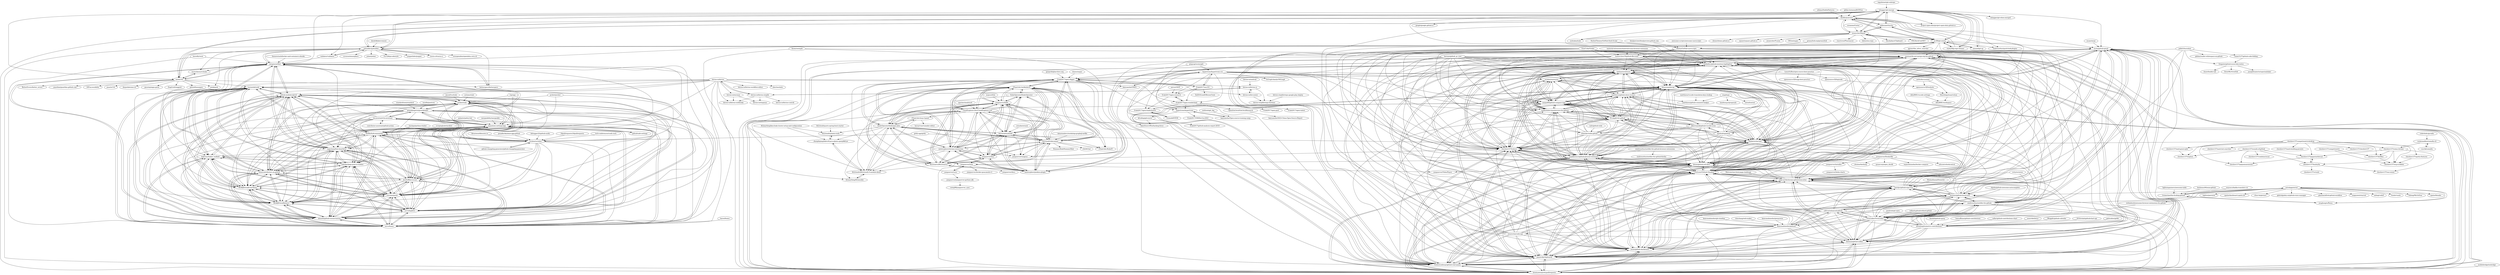digraph G {
"ingydotnet/git-subrepo" -> "mhagger/git-imerge" ["e"=1]
"muan/emoji" -> "muan/github-gmail" ["e"=1]
"sanemat/do-not-merge-wip-for-github" -> "benbalter/github-mention-highlighter"
"sanemat/do-not-merge-wip-for-github" -> "brentyates/prettypullrequests"
"sanemat/do-not-merge-wip-for-github" -> "ForbesLindesay/github-real-names"
"sanemat/do-not-merge-wip-for-github" -> "panzerdp/clipboardy"
"sanemat/do-not-merge-wip-for-github" -> "ProLoser/Github-Omnibox"
"sanemat/do-not-merge-wip-for-github" -> "bitoiu/markwrap"
"sanemat/do-not-merge-wip-for-github" -> "marpo60/github-compare-tags"
"sanemat/do-not-merge-wip-for-github" -> "muan/github-dashboard"
"sanemat/do-not-merge-wip-for-github" -> "bitoiu/github-red-alert"
"sanemat/do-not-merge-wip-for-github" -> "ryanflorence/github-plusone-extension"
"sanemat/do-not-merge-wip-for-github" -> "thieman/github-selfies"
"sanemat/do-not-merge-wip-for-github" -> "mike-north/chrome-github-boxcutter"
"sanemat/do-not-merge-wip-for-github" -> "cheshire137/hubnav"
"sanemat/do-not-merge-wip-for-github" -> "Kibibit/achievibit"
"sanemat/do-not-merge-wip-for-github" -> "rgehan/octolenses"
"ovity/octotree" -> "OctoLinker/OctoLinker" ["e"=1]
"ovity/octotree" -> "mike-north/chrome-github-boxcutter" ["e"=1]
"Annihil/github-spray" -> "jasonlong/isometric-contributions" ["e"=1]
"JasonEtco/todo" -> "probot/stale" ["e"=1]
"IonicaBizau/github-contributions" -> "jasonlong/isometric-contributions" ["e"=1]
"gildas-lormeau/JSONVue" -> "bhollis/jsonview" ["e"=1]
"sallar/github-contributions-chart" -> "jasonlong/isometric-contributions" ["e"=1]
"eddiezane/lunchy" -> "mhagger/git-imerge" ["e"=1]
"eddiezane/lunchy" -> "bhollis/jsonview" ["e"=1]
"eddiezane/lunchy" -> "arc90/git-sweep" ["e"=1]
"eddiezane/lunchy" -> "awaescher/RepoZ" ["e"=1]
"validator/validator" -> "pybuilder/pybuilder" ["e"=1]
"validator/validator" -> "pengwynn/flint" ["e"=1]
"KubeOperator/KubeOperator" -> "1Panel-dev/webkubectl" ["e"=1]
"KubeOperator/KubeOperator" -> "fit2cloud/rackshift" ["e"=1]
"KubeOperator/KubeOperator" -> "fit2cloud/riskscanner" ["e"=1]
"KubeOperator/KubeOperator" -> "metersphere/chrome-extensions" ["e"=1]
"KubeOperator/KubeOperator" -> "jumpserver/koko" ["e"=1]
"lightningminers/awesome-indie" -> "lvxianchao/the-fucking-github" ["e"=1]
"kezhenxu94/mini-github" -> "lvxianchao/the-fucking-github" ["e"=1]
"jasonlong/isometric-contributions" -> "Justineo/github-hovercard"
"jasonlong/isometric-contributions" -> "brentyates/prettypullrequests"
"jasonlong/isometric-contributions" -> "muan/github-dashboard"
"jasonlong/isometric-contributions" -> "thieman/github-selfies"
"jasonlong/isometric-contributions" -> "mike-north/chrome-github-boxcutter"
"jasonlong/isometric-contributions" -> "benbalter/github-mention-highlighter"
"jasonlong/isometric-contributions" -> "sanemat/do-not-merge-wip-for-github"
"jasonlong/isometric-contributions" -> "ForbesLindesay/github-real-names"
"jasonlong/isometric-contributions" -> "ProLoser/Github-Omnibox"
"jasonlong/isometric-contributions" -> "muan/github-gmail"
"jasonlong/isometric-contributions" -> "panzerdp/clipboardy"
"jasonlong/isometric-contributions" -> "OctoLinker/OctoLinker"
"jasonlong/isometric-contributions" -> "harshjv/github-repo-size"
"jasonlong/isometric-contributions" -> "sindresorhus/notifier-for-github"
"jasonlong/isometric-contributions" -> "softvar/enhanced-github"
"sindresorhus/notifier-for-github" -> "benbalter/github-mention-highlighter"
"sindresorhus/notifier-for-github" -> "brentyates/prettypullrequests"
"sindresorhus/notifier-for-github" -> "ProLoser/Github-Omnibox"
"sindresorhus/notifier-for-github" -> "muan/github-dashboard"
"sindresorhus/notifier-for-github" -> "mike-north/chrome-github-boxcutter"
"sindresorhus/notifier-for-github" -> "panzerdp/clipboardy"
"sindresorhus/notifier-for-github" -> "ForbesLindesay/github-real-names"
"sindresorhus/notifier-for-github" -> "thieman/github-selfies"
"sindresorhus/notifier-for-github" -> "sanemat/do-not-merge-wip-for-github"
"sindresorhus/notifier-for-github" -> "muan/github-gmail"
"sindresorhus/notifier-for-github" -> "Justineo/github-hovercard"
"sindresorhus/notifier-for-github" -> "harshjv/github-repo-size"
"sindresorhus/notifier-for-github" -> "bitoiu/markwrap"
"sindresorhus/notifier-for-github" -> "softvar/enhanced-github"
"sindresorhus/notifier-for-github" -> "Kibibit/achievibit"
"nosir/obelisk.js" -> "jasonlong/isometric-contributions" ["e"=1]
"kamranahmedse/pennywise" -> "kamranahmedse/githunt" ["e"=1]
"homerchen19/github-file-icons" -> "panzerdp/clipboardy"
"homerchen19/github-file-icons" -> "cheshire137/hubnav"
"homerchen19/github-file-icons" -> "ryanflorence/github-plusone-extension"
"homerchen19/github-file-icons" -> "Kibibit/achievibit"
"homerchen19/github-file-icons" -> "ProLoser/Github-Omnibox"
"homerchen19/github-file-icons" -> "benbalter/github-mention-highlighter"
"homerchen19/github-file-icons" -> "rgehan/octolenses"
"homerchen19/github-file-icons" -> "Justineo/github-hovercard"
"homerchen19/github-file-icons" -> "bitoiu/markwrap"
"homerchen19/github-file-icons" -> "harshjv/github-repo-size"
"homerchen19/github-file-icons" -> "ForbesLindesay/github-real-names"
"homerchen19/github-file-icons" -> "muan/github-dashboard"
"homerchen19/github-file-icons" -> "mike-north/chrome-github-boxcutter"
"homerchen19/github-file-icons" -> "brentyates/prettypullrequests"
"homerchen19/github-file-icons" -> "marpo60/github-compare-tags"
"travis-ci/travis-ci" -> "pybuilder/pybuilder" ["e"=1]
"EnixCoda/Gitako" -> "dderevjanik/github-vscode-icons"
"EnixCoda/Gitako" -> "N1ck/gifs-for-github"
"EnixCoda/Gitako" -> "muan/github-dashboard"
"EnixCoda/Gitako" -> "homerchen19/github-file-icons"
"EnixCoda/Gitako" -> "cheshire137/hubnav"
"EnixCoda/Gitako" -> "ProLoser/Github-Omnibox"
"EnixCoda/Gitako" -> "mike-north/chrome-github-boxcutter"
"EnixCoda/Gitako" -> "panzerdp/clipboardy"
"EnixCoda/Gitako" -> "Kibibit/achievibit"
"EnixCoda/Gitako" -> "Justineo/github-hovercard"
"EnixCoda/Gitako" -> "bitoiu/github-red-alert"
"EnixCoda/Gitako" -> "ryanflorence/github-plusone-extension"
"EnixCoda/Gitako" -> "vladholubiev/quickreview-for-github"
"EnixCoda/Gitako" -> "benbalter/github-mention-highlighter"
"EnixCoda/Gitako" -> "bitoiu/markwrap"
"mozilla/pontoon" -> "greenkeeperio/greenkeeper" ["e"=1]
"OctoLinker/OctoLinker" -> "Justineo/github-hovercard"
"OctoLinker/OctoLinker" -> "muan/github-dashboard"
"OctoLinker/OctoLinker" -> "mike-north/chrome-github-boxcutter"
"OctoLinker/OctoLinker" -> "ProLoser/Github-Omnibox"
"OctoLinker/OctoLinker" -> "panzerdp/clipboardy"
"OctoLinker/OctoLinker" -> "brentyates/prettypullrequests"
"OctoLinker/OctoLinker" -> "sindresorhus/notifier-for-github"
"OctoLinker/OctoLinker" -> "ForbesLindesay/github-real-names"
"OctoLinker/OctoLinker" -> "thieman/github-selfies"
"OctoLinker/OctoLinker" -> "muan/github-gmail"
"OctoLinker/OctoLinker" -> "harshjv/github-repo-size"
"OctoLinker/OctoLinker" -> "softvar/enhanced-github"
"OctoLinker/OctoLinker" -> "benbalter/github-mention-highlighter"
"OctoLinker/OctoLinker" -> "jasonlong/isometric-contributions"
"OctoLinker/OctoLinker" -> "kamranahmedse/githunt"
"greasyfork-org/greasyfork" -> "Mottie/GitHub-userscripts" ["e"=1]
"thieman/github-selfies" -> "brentyates/prettypullrequests"
"thieman/github-selfies" -> "muan/github-dashboard"
"thieman/github-selfies" -> "ForbesLindesay/github-real-names"
"thieman/github-selfies" -> "mike-north/chrome-github-boxcutter"
"thieman/github-selfies" -> "panzerdp/clipboardy"
"thieman/github-selfies" -> "sanemat/do-not-merge-wip-for-github"
"thieman/github-selfies" -> "ProLoser/Github-Omnibox"
"thieman/github-selfies" -> "benbalter/github-mention-highlighter"
"thieman/github-selfies" -> "muan/github-gmail"
"thieman/github-selfies" -> "bitoiu/markwrap"
"thieman/github-selfies" -> "harshjv/github-repo-size"
"thieman/github-selfies" -> "Justineo/github-hovercard"
"thieman/github-selfies" -> "ryanflorence/github-plusone-extension"
"thieman/github-selfies" -> "sindresorhus/notifier-for-github"
"thieman/github-selfies" -> "bitoiu/github-red-alert"
"dderevjanik/github-vscode-icons" -> "matthizou/github-show-avatars"
"dderevjanik/github-vscode-icons" -> "vladholubiev/quickreview-for-github"
"dderevjanik/github-vscode-icons" -> "N1ck/gifs-for-github"
"dderevjanik/github-vscode-icons" -> "marpo60/github-compare-tags"
"dderevjanik/github-vscode-icons" -> "octobox/extension"
"dderevjanik/github-vscode-icons" -> "bitoiu/github-red-alert"
"dderevjanik/github-vscode-icons" -> "Kibibit/achievibit"
"dderevjanik/github-vscode-icons" -> "ryanflorence/github-plusone-extension"
"dderevjanik/github-vscode-icons" -> "npmhub/npmhub"
"dderevjanik/github-vscode-icons" -> "cheshire137/hubnav"
"dderevjanik/github-vscode-icons" -> "rgehan/octolenses"
"dderevjanik/github-vscode-icons" -> "benbalter/github-mention-highlighter"
"dderevjanik/github-vscode-icons" -> "xthexder/wide-github"
"dderevjanik/github-vscode-icons" -> "bitoiu/markwrap"
"dderevjanik/github-vscode-icons" -> "ProLoser/Github-Omnibox"
"xthexder/wide-github" -> "cheshire137/hubnav"
"xthexder/wide-github" -> "marpo60/github-compare-tags"
"xthexder/wide-github" -> "ryanflorence/github-plusone-extension"
"xthexder/wide-github" -> "bitoiu/github-red-alert"
"xthexder/wide-github" -> "bitoiu/markwrap"
"xthexder/wide-github" -> "Kibibit/achievibit"
"xthexder/wide-github" -> "rgehan/octolenses"
"xthexder/wide-github" -> "vladholubiev/quickreview-for-github"
"xthexder/wide-github" -> "panzerdp/clipboardy"
"xthexder/wide-github" -> "N1ck/gifs-for-github"
"xthexder/wide-github" -> "benbalter/github-mention-highlighter"
"xthexder/wide-github" -> "matthizou/github-show-avatars"
"xthexder/wide-github" -> "ProLoser/Github-Omnibox"
"xthexder/wide-github" -> "ForbesLindesay/github-real-names"
"xthexder/wide-github" -> "sanemat/do-not-merge-wip-for-github"
"npmhub/npmhub" -> "vladholubiev/quickreview-for-github"
"npmhub/npmhub" -> "octobox/extension"
"npmhub/npmhub" -> "dderevjanik/github-vscode-icons"
"npmhub/npmhub" -> "marpo60/github-compare-tags"
"npmhub/npmhub" -> "matthizou/github-show-avatars"
"npmhub/npmhub" -> "ryanflorence/github-plusone-extension"
"npmhub/npmhub" -> "Kibibit/achievibit"
"npmhub/npmhub" -> "cheshire137/hubnav"
"npmhub/npmhub" -> "bitoiu/github-red-alert"
"npmhub/npmhub" -> "N1ck/gifs-for-github"
"npmhub/npmhub" -> "ProLoser/Github-Omnibox"
"npmhub/npmhub" -> "rgehan/octolenses"
"npmhub/npmhub" -> "benbalter/github-mention-highlighter"
"npmhub/npmhub" -> "bitoiu/markwrap"
"npmhub/npmhub" -> "panzerdp/clipboardy"
"berzniz/github_pr_tree" -> "N1ck/gifs-for-github"
"berzniz/github_pr_tree" -> "Kibibit/achievibit"
"berzniz/github_pr_tree" -> "marpo60/github-compare-tags"
"berzniz/github_pr_tree" -> "ryanflorence/github-plusone-extension"
"berzniz/github_pr_tree" -> "vladholubiev/quickreview-for-github"
"berzniz/github_pr_tree" -> "cheshire137/hubnav"
"berzniz/github_pr_tree" -> "bitoiu/markwrap"
"berzniz/github_pr_tree" -> "bitoiu/github-red-alert"
"berzniz/github_pr_tree" -> "rgehan/octolenses"
"berzniz/github_pr_tree" -> "xthexder/wide-github"
"berzniz/github_pr_tree" -> "matthizou/github-show-avatars"
"berzniz/github_pr_tree" -> "benbalter/github-mention-highlighter"
"berzniz/github_pr_tree" -> "panzerdp/clipboardy"
"berzniz/github_pr_tree" -> "ProLoser/Github-Omnibox"
"berzniz/github_pr_tree" -> "brentyates/prettypullrequests"
"rgehan/octolenses" -> "marpo60/github-compare-tags"
"rgehan/octolenses" -> "ryanflorence/github-plusone-extension"
"rgehan/octolenses" -> "cheshire137/hubnav"
"rgehan/octolenses" -> "bitoiu/github-red-alert"
"rgehan/octolenses" -> "bitoiu/markwrap"
"rgehan/octolenses" -> "Kibibit/achievibit"
"rgehan/octolenses" -> "vladholubiev/quickreview-for-github"
"rgehan/octolenses" -> "N1ck/gifs-for-github"
"rgehan/octolenses" -> "benbalter/github-mention-highlighter"
"rgehan/octolenses" -> "matthizou/github-show-avatars"
"rgehan/octolenses" -> "panzerdp/clipboardy"
"rgehan/octolenses" -> "sanemat/do-not-merge-wip-for-github"
"rgehan/octolenses" -> "ProLoser/Github-Omnibox"
"rgehan/octolenses" -> "octobox/extension"
"rgehan/octolenses" -> "ForbesLindesay/github-real-names"
"muan/github-gmail" -> "muan/github-dashboard"
"muan/github-gmail" -> "mike-north/chrome-github-boxcutter"
"muan/github-gmail" -> "brentyates/prettypullrequests"
"muan/github-gmail" -> "ForbesLindesay/github-real-names"
"muan/github-gmail" -> "thieman/github-selfies"
"muan/github-gmail" -> "ProLoser/Github-Omnibox"
"muan/github-gmail" -> "panzerdp/clipboardy"
"muan/github-gmail" -> "sanemat/do-not-merge-wip-for-github"
"muan/github-gmail" -> "benbalter/github-mention-highlighter"
"muan/github-gmail" -> "harshjv/github-repo-size"
"muan/github-gmail" -> "sindresorhus/notifier-for-github"
"muan/github-gmail" -> "bitoiu/markwrap"
"muan/github-gmail" -> "Justineo/github-hovercard"
"muan/github-gmail" -> "bitoiu/github-red-alert"
"muan/github-gmail" -> "cheshire137/hubnav"
"matthizou/github-show-avatars" -> "vladholubiev/quickreview-for-github"
"matthizou/github-show-avatars" -> "marpo60/github-compare-tags"
"matthizou/github-show-avatars" -> "bitoiu/github-red-alert"
"matthizou/github-show-avatars" -> "ryanflorence/github-plusone-extension"
"matthizou/github-show-avatars" -> "N1ck/gifs-for-github"
"matthizou/github-show-avatars" -> "octobox/extension"
"matthizou/github-show-avatars" -> "Kibibit/achievibit"
"matthizou/github-show-avatars" -> "cheshire137/hubnav"
"matthizou/github-show-avatars" -> "rgehan/octolenses"
"matthizou/github-show-avatars" -> "bitoiu/markwrap"
"matthizou/github-show-avatars" -> "matthizou/github-comment-badges"
"matthizou/github-show-avatars" -> "dderevjanik/github-vscode-icons"
"N1ck/gifs-for-github" -> "vladholubiev/quickreview-for-github"
"N1ck/gifs-for-github" -> "marpo60/github-compare-tags"
"N1ck/gifs-for-github" -> "cheshire137/hubnav"
"N1ck/gifs-for-github" -> "ryanflorence/github-plusone-extension"
"N1ck/gifs-for-github" -> "matthizou/github-show-avatars"
"N1ck/gifs-for-github" -> "bitoiu/github-red-alert"
"N1ck/gifs-for-github" -> "rgehan/octolenses"
"N1ck/gifs-for-github" -> "Kibibit/achievibit"
"N1ck/gifs-for-github" -> "bitoiu/markwrap"
"N1ck/gifs-for-github" -> "panzerdp/clipboardy"
"N1ck/gifs-for-github" -> "benbalter/github-mention-highlighter"
"N1ck/gifs-for-github" -> "ProLoser/Github-Omnibox"
"N1ck/gifs-for-github" -> "octobox/extension"
"N1ck/gifs-for-github" -> "dderevjanik/github-vscode-icons"
"N1ck/gifs-for-github" -> "ForbesLindesay/github-real-names"
"fregante/github-issue-link-status" -> "DrewML/OctoEdit"
"fregante/github-issue-link-status" -> "josephfrazier/octopermalinker"
"fregante/github-issue-link-status" -> "duxet/builds-tab" ["e"=1]
"github-modules/ghwd" -> "servo/homu"
"github-modules/ghwd" -> "tdsmith/github-snooze-button"
"github-modules/ghwd" -> "servo/highfive"
"github-modules/ghwd" -> "WeAllJS/weallbehave"
"github-modules/ghwd" -> "icecrime/poule"
"github-modules/ghwd" -> "WeAllJS/weallcontribute"
"github-modules/ghwd" -> "jlord/offline-issues"
"github-modules/ghwd" -> "hzoo/contributors-on-github"
"github-modules/ghwd" -> "sagesharp/foss-heartbeat"
"github-modules/ghwd" -> "zeke/package-json-to-readme"
"github-modules/ghwd" -> "hakirisec/hakiri_toolbelt"
"github-modules/ghwd" -> "Netflix/hubcommander"
"github-modules/ghwd" -> "marmelab/sedy"
"github-modules/ghwd" -> "pengwynn/flint"
"github-modules/ghwd" -> "probot/stale"
"waynecz/dadda-translate-crx" -> "lvxianchao/the-fucking-github" ["e"=1]
"mojocn/felix" -> "jumpserver/koko" ["e"=1]
"finom/seemple" -> "sanemat/do-not-merge-wip-for-github" ["e"=1]
"finom/seemple" -> "ForbesLindesay/github-real-names" ["e"=1]
"finom/seemple" -> "brentyates/prettypullrequests" ["e"=1]
"jumpserver/Dockerfile" -> "wojiushixiaobai/docker-compose"
"jumpserver/Dockerfile" -> "jumpserver/installer"
"jumpserver/Dockerfile" -> "jumpserver/luna"
"jumpserver/Dockerfile" -> "arkcontrol/arkcontrol" ["e"=1]
"jumpserver/Dockerfile" -> "zhuima/daohang" ["e"=1]
"jumpserver/Dockerfile" -> "qunarcorp/open_dnsdb" ["e"=1]
"pengwynn/flint" -> "mislav/rfc"
"pengwynn/flint" -> "github-modules/ghwd"
"pengwynn/flint" -> "WeAllJS/weallbehave"
"pengwynn/flint" -> "hzoo/contributors-on-github"
"pengwynn/flint" -> "tdsmith/github-snooze-button"
"pengwynn/flint" -> "servo/highfive"
"pengwynn/flint" -> "icecrime/poule"
"pengwynn/flint" -> "sagesharp/foss-heartbeat"
"pengwynn/flint" -> "servo/homu"
"pengwynn/flint" -> "WeAllJS/weallcontribute"
"pengwynn/flint" -> "pybuilder/pybuilder"
"pengwynn/flint" -> "betterspecs/betterspecs" ["e"=1]
"pengwynn/flint" -> "jlord/offline-issues"
"pengwynn/flint" -> "musictheory/rchook"
"pengwynn/flint" -> "hakirisec/hakiri_toolbelt"
"Metroxe/one-html-page-challenge" -> "mike-north/chrome-github-boxcutter" ["e"=1]
"Metroxe/one-html-page-challenge" -> "muan/github-dashboard" ["e"=1]
"bhollis/jsonview" -> "arc90/git-sweep"
"bhollis/jsonview" -> "mhagger/git-imerge"
"bhollis/jsonview" -> "awaescher/RepoZ"
"bhollis/jsonview" -> "eddiezane/lunchy" ["e"=1]
"bhollis/jsonview" -> "mike-north/chrome-github-boxcutter"
"bhollis/jsonview" -> "muan/github-gmail"
"bhollis/jsonview" -> "mislav/rfc"
"bhollis/jsonview" -> "muan/github-dashboard"
"bhollis/jsonview" -> "project-open-data/project-open-data.github.io" ["e"=1]
"bhollis/jsonview" -> "google/google.github.io" ["e"=1]
"bhollis/jsonview" -> "pybuilder/pybuilder"
"bhollis/jsonview" -> "benbalter/github-mention-highlighter"
"bhollis/jsonview" -> "brentyates/prettypullrequests"
"bhollis/jsonview" -> "ProLoser/Github-Omnibox"
"bhollis/jsonview" -> "usds/playbook" ["e"=1]
"jumpserver/koko" -> "metersphere/chrome-extensions"
"jumpserver/koko" -> "metersphere/jenkins-plugin"
"jumpserver/koko" -> "fit2cloud-ui/fit2cloud-ui"
"jumpserver/koko" -> "1Panel-dev/webkubectl"
"jumpserver/koko" -> "jumpserver/lina"
"jumpserver/koko" -> "fit2cloud/rackshift"
"jumpserver/koko" -> "fit2cloud/riskscanner"
"jumpserver/koko" -> "KubeOperator/kubeapps-plus"
"jumpserver/koko" -> "CloudExplorer-Dev/CloudExplorer-Lite"
"jumpserver/koko" -> "X-lab2017/open-digger"
"jumpserver/koko" -> "jumpserver/luna"
"jumpserver/koko" -> "jumpserver/magnus"
"jumpserver/koko" -> "KubeOperator/KubeOperator" ["e"=1]
"palantir/policy-bot" -> "repository-settings/app" ["e"=1]
"lvxianchao/the-fucking-github" -> "zenghongtu/Remu"
"lvxianchao/the-fucking-github" -> "astralapp/astral"
"mergeability/mergeable" -> "repository-settings/app" ["e"=1]
"hakirisec/hakiri_toolbelt" -> "WeAllJS/weallbehave"
"hakirisec/hakiri_toolbelt" -> "marmelab/sedy"
"hakirisec/hakiri_toolbelt" -> "WeAllJS/weallcontribute"
"hakirisec/hakiri_toolbelt" -> "zeke/package-json-to-readme"
"hakirisec/hakiri_toolbelt" -> "servo/homu"
"hakirisec/hakiri_toolbelt" -> "icecrime/poule"
"hakirisec/hakiri_toolbelt" -> "servo/highfive"
"hakirisec/hakiri_toolbelt" -> "github-modules/ghwd"
"fit2cloudrd/fit2cloud2.0-module-demo" -> "fit2anything/fit2ansible"
"fit2cloudrd/fit2cloud2.0-module-demo" -> "zhangliqiang/fabric8-java-alpine-openjdk8-jre"
"fit2cloudrd/fit2cloud2.0-module-demo" -> "KubeOperator/kubeapps-plus"
"cheshire137/competiwatch-desktop" -> "cheshire137/dotfiles"
"cheshire137/competiwatch-desktop" -> "cheshire137/soma-chrome"
"cheshire137/competiwatch-desktop" -> "cheshire137/explore"
"cheshire137/competiwatch-desktop" -> "cheshire137/gogoamazonwish"
"cheshire137/competiwatch-desktop" -> "cheshire137/hubnav"
"cheshire137/competiwatch-desktop" -> "cheshire137/nash-grave-plot"
"cheshire137/competiwatch-desktop" -> "cheshire137/svg-scribbler"
"cheshire137/competiwatch-desktop" -> "cheshire137/nash-hot-searches"
"cheshire137/competiwatch-desktop" -> "cheshire137/nash-building-permits"
"cheshire137/competiwatch-desktop" -> "cheshire137/gogostardewcal"
"cheshire137/competiwatch-desktop" -> "cheshire137/spotty-features"
"cheshire137/competiwatch-desktop" -> "cheshire137/cheshire137"
"servo/highfive" -> "WeAllJS/weallbehave"
"servo/highfive" -> "servo/homu"
"servo/highfive" -> "WeAllJS/weallcontribute"
"servo/highfive" -> "github-modules/ghwd"
"servo/highfive" -> "icecrime/poule"
"servo/highfive" -> "sagesharp/foss-heartbeat"
"servo/highfive" -> "tdsmith/github-snooze-button"
"servo/highfive" -> "hzoo/contributors-on-github"
"servo/highfive" -> "jlord/offline-issues"
"servo/highfive" -> "marmelab/sedy"
"servo/highfive" -> "hakirisec/hakiri_toolbelt"
"servo/highfive" -> "zeke/package-json-to-readme"
"zenghongtu/Remu" -> "lvxianchao/the-fucking-github"
"zenghongtu/Remu" -> "astralapp/astral"
"cheshire137/competiwatch" -> "cheshire137/svg-scribbler"
"cheshire137/competiwatch" -> "cheshire137/dotfiles"
"cheshire137/nash-grave-plot" -> "cheshire137/explore"
"notfresh/git_faq" -> "kaiyuanshe/Open-source-training-camp"
"fit2cloud/quartz-spring-boot-starter" -> "fit2cloud/mybatis-tools"
"zhangliqiang/fabric8-java-alpine-openjdk8-jre" -> "fit2cloud/mybatis-tools"
"zhangliqiang/fabric8-java-alpine-openjdk8-jre" -> "fit2cloudrd/fit2cloud2.0-module-demo"
"fit2anything/fit2ansible" -> "fit2cloudrd/fit2cloud2.0-module-demo"
"cheshire137/soma-chrome" -> "cheshire137/huxleyfm"
"cheshire137/soma-chrome" -> "cheshire137/dotfiles"
"cheshire137/soma-chrome" -> "cheshire137/svg-scribbler"
"cheshire137/soma-chrome" -> "cheshire137/gogostardewcal"
"cheshire137/soma-chrome" -> "cheshire137/xue-wenzi"
"fit2anything/keycloak-cluster-setup-and-configuration" -> "fit2cloud/mybatis-tools"
"fit2anything/keycloak-cluster-setup-and-configuration" -> "zhangliqiang/fabric8-java-alpine-openjdk8-jre"
"stefanbuck/awesome-browser-extensions-for-github" -> "OctoLinker/OctoLinker" ["e"=1]
"github-changelog-generator/github-changelog-generator" -> "octobox/octobox" ["e"=1]
"github-changelog-generator/github-changelog-generator" -> "Netflix/hubcommander" ["e"=1]
"paulirish/git-open" -> "OctoLinker/OctoLinker" ["e"=1]
"algolia/github-awesome-autocomplete" -> "Justineo/github-hovercard" ["e"=1]
"algolia/github-awesome-autocomplete" -> "OctoLinker/OctoLinker" ["e"=1]
"fit2cloud/rackshift" -> "fit2cloud/riskscanner"
"fit2cloud/rackshift" -> "metersphere/chrome-extensions"
"fit2cloud/rackshift" -> "fit2cloud-ui/fit2cloud-ui"
"fit2cloud/rackshift" -> "1Panel-dev/webkubectl"
"fit2cloud/rackshift" -> "jumpserver/koko"
"fit2cloud/rackshift" -> "metersphere/jenkins-plugin"
"fit2cloud/rackshift" -> "CloudExplorer-Dev/CloudExplorer-Lite"
"fit2cloud/rackshift" -> "jumpserver/lina"
"fit2cloud/rackshift" -> "KubeOperator/kubeapps-plus"
"fit2cloud/rackshift" -> "X-lab2017/open-digger"
"fit2cloud/rackshift" -> "1Panel-dev/KubePi" ["e"=1]
"fit2cloud/rackshift" -> "KubeOperator/KubeOperator" ["e"=1]
"fit2cloud/rackshift" -> "jumpserver/magnus"
"fit2cloud/rackshift" -> "fit2cloudrd/fit2cloud2.0-module-demo"
"librariesio/libraries.io" -> "octobox/octobox" ["e"=1]
"mislav/rfc" -> "pengwynn/flint"
"mislav/rfc" -> "musictheory/rchook"
"mislav/rfc" -> "pybuilder/pybuilder"
"mislav/rfc" -> "betterspecs/betterspecs" ["e"=1]
"mislav/rfc" -> "peek/peek" ["e"=1]
"mislav/rfc" -> "gnustep/apps-gorm" ["e"=1]
"mislav/rfc" -> "bhollis/jsonview"
"mislav/rfc" -> "ZingGrid/zinggrid" ["e"=1]
"mislav/rfc" -> "github/hoosegow" ["e"=1]
"mislav/rfc" -> "BetterErrors/better_errors" ["e"=1]
"mislav/rfc" -> "guardian/guardian.github.com" ["e"=1]
"mislav/rfc" -> "18F/accessibility" ["e"=1]
"mislav/rfc" -> "psas/av3-fc" ["e"=1]
"mislav/rfc" -> "marmelab/sedy"
"mislav/rfc" -> "dequelabs/axe-cli" ["e"=1]
"github/safe-settings" -> "repository-settings/app" ["e"=1]
"slackapi/python-rtmbot" -> "Netflix/hubcommander" ["e"=1]
"standard/semistandard" -> "greenkeeperio/greenkeeper" ["e"=1]
"muan/github-dashboard" -> "mike-north/chrome-github-boxcutter"
"muan/github-dashboard" -> "brentyates/prettypullrequests"
"muan/github-dashboard" -> "muan/github-gmail"
"muan/github-dashboard" -> "ProLoser/Github-Omnibox"
"muan/github-dashboard" -> "ForbesLindesay/github-real-names"
"muan/github-dashboard" -> "panzerdp/clipboardy"
"muan/github-dashboard" -> "thieman/github-selfies"
"muan/github-dashboard" -> "sanemat/do-not-merge-wip-for-github"
"muan/github-dashboard" -> "benbalter/github-mention-highlighter"
"muan/github-dashboard" -> "harshjv/github-repo-size"
"muan/github-dashboard" -> "bitoiu/markwrap"
"muan/github-dashboard" -> "ryanflorence/github-plusone-extension"
"muan/github-dashboard" -> "cheshire137/hubnav"
"muan/github-dashboard" -> "sindresorhus/notifier-for-github"
"muan/github-dashboard" -> "bitoiu/github-red-alert"
"X-lab2017/open-digger" -> "fit2cloud-ui/fit2cloud-ui"
"X-lab2017/open-digger" -> "fit2cloud/rackshift"
"X-lab2017/open-digger" -> "metersphere/chrome-extensions"
"X-lab2017/open-digger" -> "hypertrons/hypertrons-crx"
"X-lab2017/open-digger" -> "fit2cloud/riskscanner"
"X-lab2017/open-digger" -> "1Panel-dev/webkubectl"
"X-lab2017/open-digger" -> "CloudExplorer-Dev/CloudExplorer-Lite"
"X-lab2017/open-digger" -> "jumpserver/magnus"
"X-lab2017/open-digger" -> "KubeOperator/kubeapps-plus"
"X-lab2017/open-digger" -> "jumpserver/koko"
"X-lab2017/open-digger" -> "metersphere/jenkins-plugin"
"X-lab2017/open-digger" -> "X-lab2017/open-wonderland"
"X-lab2017/open-digger" -> "hypertrons/hypertrons"
"X-lab2017/open-digger" -> "kaiyuanshe/ONES"
"X-lab2017/open-digger" -> "X-lab2017/oss101"
"benbalter/github-mention-highlighter" -> "ForbesLindesay/github-real-names"
"benbalter/github-mention-highlighter" -> "brentyates/prettypullrequests"
"benbalter/github-mention-highlighter" -> "sanemat/do-not-merge-wip-for-github"
"benbalter/github-mention-highlighter" -> "ProLoser/Github-Omnibox"
"benbalter/github-mention-highlighter" -> "panzerdp/clipboardy"
"benbalter/github-mention-highlighter" -> "bitoiu/github-red-alert"
"benbalter/github-mention-highlighter" -> "bitoiu/markwrap"
"benbalter/github-mention-highlighter" -> "ryanflorence/github-plusone-extension"
"benbalter/github-mention-highlighter" -> "marpo60/github-compare-tags"
"benbalter/github-mention-highlighter" -> "Kibibit/achievibit"
"benbalter/github-mention-highlighter" -> "cheshire137/hubnav"
"benbalter/github-mention-highlighter" -> "mike-north/chrome-github-boxcutter"
"benbalter/github-mention-highlighter" -> "muan/github-dashboard"
"benbalter/github-mention-highlighter" -> "thieman/github-selfies"
"benbalter/github-mention-highlighter" -> "rgehan/octolenses"
"ForbesLindesay/github-real-names" -> "benbalter/github-mention-highlighter"
"ForbesLindesay/github-real-names" -> "brentyates/prettypullrequests"
"ForbesLindesay/github-real-names" -> "ProLoser/Github-Omnibox"
"ForbesLindesay/github-real-names" -> "panzerdp/clipboardy"
"ForbesLindesay/github-real-names" -> "sanemat/do-not-merge-wip-for-github"
"ForbesLindesay/github-real-names" -> "muan/github-dashboard"
"ForbesLindesay/github-real-names" -> "mike-north/chrome-github-boxcutter"
"ForbesLindesay/github-real-names" -> "bitoiu/markwrap"
"ForbesLindesay/github-real-names" -> "thieman/github-selfies"
"ForbesLindesay/github-real-names" -> "ryanflorence/github-plusone-extension"
"ForbesLindesay/github-real-names" -> "marpo60/github-compare-tags"
"ForbesLindesay/github-real-names" -> "bitoiu/github-red-alert"
"ForbesLindesay/github-real-names" -> "Kibibit/achievibit"
"ForbesLindesay/github-real-names" -> "cheshire137/hubnav"
"ForbesLindesay/github-real-names" -> "muan/github-gmail"
"vladholubiev/quickreview-for-github" -> "marpo60/github-compare-tags"
"vladholubiev/quickreview-for-github" -> "bitoiu/github-red-alert"
"vladholubiev/quickreview-for-github" -> "cheshire137/hubnav"
"vladholubiev/quickreview-for-github" -> "matthizou/github-show-avatars"
"vladholubiev/quickreview-for-github" -> "ryanflorence/github-plusone-extension"
"vladholubiev/quickreview-for-github" -> "Kibibit/achievibit"
"vladholubiev/quickreview-for-github" -> "N1ck/gifs-for-github"
"vladholubiev/quickreview-for-github" -> "rgehan/octolenses"
"vladholubiev/quickreview-for-github" -> "octobox/extension"
"vladholubiev/quickreview-for-github" -> "bitoiu/markwrap"
"actions/stale" -> "probot/stale" ["e"=1]
"1Panel-dev/webkubectl" -> "metersphere/chrome-extensions"
"1Panel-dev/webkubectl" -> "jumpserver/koko"
"1Panel-dev/webkubectl" -> "fit2cloud/rackshift"
"1Panel-dev/webkubectl" -> "fit2cloud-ui/fit2cloud-ui"
"1Panel-dev/webkubectl" -> "metersphere/jenkins-plugin"
"1Panel-dev/webkubectl" -> "fit2cloud/riskscanner"
"1Panel-dev/webkubectl" -> "KubeOperator/kubeapps-plus"
"1Panel-dev/webkubectl" -> "jumpserver/lina"
"1Panel-dev/webkubectl" -> "CloudExplorer-Dev/CloudExplorer-Lite"
"1Panel-dev/webkubectl" -> "1Panel-dev/KubePi" ["e"=1]
"1Panel-dev/webkubectl" -> "X-lab2017/open-digger"
"1Panel-dev/webkubectl" -> "KubeOperator/KubeOperator" ["e"=1]
"1Panel-dev/webkubectl" -> "fit2cloudrd/fit2cloud2.0-module-demo"
"1Panel-dev/webkubectl" -> "fit2anything/fit2ansible"
"1Panel-dev/webkubectl" -> "jumpserver/magnus"
"contributor-assistant/github-action" -> "cla-assistant/cla-assistant"
"cla-assistant/cla-assistant" -> "contributor-assistant/github-action"
"cla-assistant/cla-assistant" -> "WeAllJS/weallbehave"
"cla-assistant/cla-assistant" -> "servo/homu"
"cla-assistant/cla-assistant" -> "icecrime/poule"
"cla-assistant/cla-assistant" -> "WeAllJS/weallcontribute"
"cla-assistant/cla-assistant" -> "github-modules/ghwd"
"cla-assistant/cla-assistant" -> "repository-settings/app"
"cla-assistant/cla-assistant" -> "tdsmith/github-snooze-button"
"cla-assistant/cla-assistant" -> "servo/highfive"
"cla-assistant/cla-assistant" -> "jlord/offline-issues"
"cla-assistant/cla-assistant" -> "sagesharp/foss-heartbeat"
"cla-assistant/cla-assistant" -> "Netflix/hubcommander"
"cla-assistant/cla-assistant" -> "hzoo/contributors-on-github"
"cla-assistant/cla-assistant" -> "probot/stale"
"cla-assistant/cla-assistant" -> "greenkeeperio/greenkeeper"
"mobilebridge/iosbridge" -> "brentyates/prettypullrequests" ["e"=1]
"jumpserver/lina" -> "fit2cloud-ui/fit2cloud-ui"
"jumpserver/lina" -> "metersphere/jenkins-plugin"
"jumpserver/lina" -> "jumpserver/koko"
"jumpserver/lina" -> "metersphere/chrome-extensions"
"jumpserver/lina" -> "1Panel-dev/webkubectl"
"jumpserver/lina" -> "fit2cloud/rackshift"
"jumpserver/lina" -> "fit2cloud/riskscanner"
"jumpserver/lina" -> "jumpserver/luna"
"barosl/homu" -> "servo/homu" ["e"=1]
"jlord/offline-issues" -> "servo/homu"
"jlord/offline-issues" -> "github-modules/ghwd"
"jlord/offline-issues" -> "tdsmith/github-snooze-button"
"jlord/offline-issues" -> "servo/highfive"
"jlord/offline-issues" -> "WeAllJS/weallbehave"
"jlord/offline-issues" -> "icecrime/poule"
"jlord/offline-issues" -> "WeAllJS/weallcontribute"
"jlord/offline-issues" -> "hzoo/contributors-on-github"
"jlord/offline-issues" -> "sagesharp/foss-heartbeat"
"jlord/offline-issues" -> "Netflix/hubcommander"
"jlord/offline-issues" -> "hakirisec/hakiri_toolbelt"
"jlord/offline-issues" -> "probot/stale"
"jlord/offline-issues" -> "greenkeeperio/greenkeeper"
"jlord/offline-issues" -> "repository-settings/app"
"jlord/offline-issues" -> "pengwynn/flint"
"mdo/github-wide" -> "xthexder/wide-github"
"metersphere/chrome-extensions" -> "metersphere/jenkins-plugin"
"metersphere/chrome-extensions" -> "fit2cloud-ui/fit2cloud-ui"
"metersphere/chrome-extensions" -> "jumpserver/koko"
"metersphere/chrome-extensions" -> "1Panel-dev/webkubectl"
"metersphere/chrome-extensions" -> "fit2cloud/rackshift"
"metersphere/chrome-extensions" -> "fit2cloud/riskscanner"
"metersphere/chrome-extensions" -> "KubeOperator/kubeapps-plus"
"metersphere/chrome-extensions" -> "jumpserver/lina"
"metersphere/chrome-extensions" -> "CloudExplorer-Dev/CloudExplorer-Lite"
"metersphere/chrome-extensions" -> "X-lab2017/open-digger"
"metersphere/chrome-extensions" -> "fit2cloudrd/fit2cloud2.0-module-demo"
"metersphere/chrome-extensions" -> "jumpserver/magnus"
"metersphere/jenkins-plugin" -> "metersphere/chrome-extensions"
"metersphere/jenkins-plugin" -> "fit2cloud-ui/fit2cloud-ui"
"metersphere/jenkins-plugin" -> "jumpserver/koko"
"metersphere/jenkins-plugin" -> "jumpserver/lina"
"metersphere/jenkins-plugin" -> "1Panel-dev/webkubectl"
"metersphere/jenkins-plugin" -> "fit2cloud/rackshift"
"metersphere/jenkins-plugin" -> "fit2cloud/riskscanner"
"zeke/package-json-to-readme" -> "WeAllJS/weallbehave"
"zeke/package-json-to-readme" -> "hakirisec/hakiri_toolbelt"
"zeke/package-json-to-readme" -> "WeAllJS/weallcontribute"
"zeke/package-json-to-readme" -> "github-modules/ghwd"
"zeke/package-json-to-readme" -> "icecrime/poule"
"zeke/package-json-to-readme" -> "servo/homu"
"zeke/package-json-to-readme" -> "marmelab/sedy"
"zeke/package-json-to-readme" -> "hzoo/contributors-on-github"
"zeke/package-json-to-readme" -> "servo/highfive"
"zeke/package-json-to-readme" -> "tdsmith/github-snooze-button"
"zeke/package-json-to-readme" -> "sagesharp/foss-heartbeat"
"hypertrons/hypertrons-crx" -> "X-lab2017/open-digger"
"hypertrons/hypertrons-crx" -> "X-lab2017/open-wonderland"
"hypertrons/hypertrons-crx" -> "X-lab2017/open-research"
"hypertrons/hypertrons-crx" -> "X-lab2017/oss101"
"hypertrons/hypertrons-crx" -> "hypertrons/hypertrons"
"hypertrons/hypertrons-crx" -> "X-lab2017/open-leaderboard"
"hypertrons/hypertrons-crx" -> "vladholubiev/quickreview-for-github"
"hypertrons/hypertrons-crx" -> "TuGraph-family/OSGraph" ["e"=1]
"hypertrons/hypertrons-crx" -> "kaiyuanshe/ONES"
"hypertrons/hypertrons-crx" -> "ryanflorence/github-plusone-extension"
"hypertrons/hypertrons-crx" -> "npmhub/npmhub"
"hypertrons/hypertrons-crx" -> "cheshire137/hubnav"
"hypertrons/hypertrons-crx" -> "marpo60/github-compare-tags"
"hypertrons/hypertrons-crx" -> "bitoiu/github-red-alert"
"hypertrons/hypertrons-crx" -> "octobox/extension"
"KubeOperator/kubeapps-plus" -> "metersphere/chrome-extensions"
"KubeOperator/kubeapps-plus" -> "fit2cloud-ui/fit2cloud-ui"
"KubeOperator/kubeapps-plus" -> "fit2cloudrd/fit2cloud2.0-module-demo"
"KubeOperator/kubeapps-plus" -> "1Panel-dev/webkubectl"
"KubeOperator/kubeapps-plus" -> "jumpserver/koko"
"KubeOperator/kubeapps-plus" -> "fit2cloud/rackshift"
"KubeOperator/kubeapps-plus" -> "fit2anything/fit2ansible"
"KubeOperator/kubeapps-plus" -> "zhangliqiang/fabric8-java-alpine-openjdk8-jre"
"KubeOperator/kubeapps-plus" -> "jumpserver/magnus"
"KubeOperator/kubeapps-plus" -> "fit2cloud/riskscanner"
"KubeOperator/kubeapps-plus" -> "X-lab2017/open-digger"
"KubeOperator/kubeapps-plus" -> "1Panel-dev/mcp-1panel"
"KubeOperator/kubeapps-plus" -> "fit2cloud/mybatis-tools"
"KubeOperator/kubeapps-plus" -> "CloudExplorer-Dev/CloudExplorer-Lite"
"kfcoding/gitcourse" -> "OpenSourceWin/hacking-force"
"kfcoding/gitcourse" -> "X-lab2017/github-analysis-report-2019"
"hypertrons/hypertrons" -> "kaiyuanshe/Open-source-training-camp"
"hypertrons/hypertrons" -> "kfcoding/gitcourse"
"hypertrons/hypertrons" -> "X-lab2017/OSSDevGov2021"
"kaiyuanshe/Open-source-training-camp" -> "hypertrons/hypertrons"
"cheshire137/gogostardewcal" -> "cheshire137/huxleyfm"
"cheshire137/gogostardewcal" -> "cheshire137/gogoamazonwish"
"gitify-app/gitify" -> "octobox/octobox" ["e"=1]
"gitify-app/gitify" -> "OctoLinker/OctoLinker" ["e"=1]
"material-extensions/material-icons-browser-extension" -> "homerchen19/github-file-icons" ["e"=1]
"fit2cloud/riskscanner" -> "fit2cloud/rackshift"
"fit2cloud/riskscanner" -> "metersphere/chrome-extensions"
"fit2cloud/riskscanner" -> "1Panel-dev/webkubectl"
"fit2cloud/riskscanner" -> "fit2cloud-ui/fit2cloud-ui"
"fit2cloud/riskscanner" -> "jumpserver/koko"
"fit2cloud/riskscanner" -> "metersphere/jenkins-plugin"
"fit2cloud/riskscanner" -> "jumpserver/lina"
"fit2cloud/riskscanner" -> "CloudExplorer-Dev/CloudExplorer-Lite"
"fit2cloud/riskscanner" -> "KubeOperator/kubeapps-plus"
"fit2cloud/riskscanner" -> "X-lab2017/open-digger"
"fit2cloud/riskscanner" -> "1Panel-dev/KubePi" ["e"=1]
"fit2cloud/riskscanner" -> "KubeOperator/KubeOperator" ["e"=1]
"fit2cloud/riskscanner" -> "cfs6/AChat" ["e"=1]
"fit2cloud/riskscanner" -> "jumpserver/magnus"
"fit2cloud/riskscanner" -> "HummerRisk/HummerRisk" ["e"=1]
"datafolklabs/cement" -> "pybuilder/pybuilder" ["e"=1]
"mike-north/chrome-github-boxcutter" -> "muan/github-dashboard"
"mike-north/chrome-github-boxcutter" -> "brentyates/prettypullrequests"
"mike-north/chrome-github-boxcutter" -> "ProLoser/Github-Omnibox"
"mike-north/chrome-github-boxcutter" -> "ForbesLindesay/github-real-names"
"mike-north/chrome-github-boxcutter" -> "panzerdp/clipboardy"
"mike-north/chrome-github-boxcutter" -> "benbalter/github-mention-highlighter"
"mike-north/chrome-github-boxcutter" -> "muan/github-gmail"
"mike-north/chrome-github-boxcutter" -> "thieman/github-selfies"
"mike-north/chrome-github-boxcutter" -> "sanemat/do-not-merge-wip-for-github"
"mike-north/chrome-github-boxcutter" -> "bitoiu/markwrap"
"mike-north/chrome-github-boxcutter" -> "harshjv/github-repo-size"
"mike-north/chrome-github-boxcutter" -> "ryanflorence/github-plusone-extension"
"mike-north/chrome-github-boxcutter" -> "cheshire137/hubnav"
"mike-north/chrome-github-boxcutter" -> "bitoiu/github-red-alert"
"mike-north/chrome-github-boxcutter" -> "Kibibit/achievibit"
"arc90/git-sweep" -> "mhagger/git-imerge"
"arc90/git-sweep" -> "bhollis/jsonview"
"arc90/git-sweep" -> "eddiezane/lunchy" ["e"=1]
"arc90/git-sweep" -> "awaescher/RepoZ"
"arc90/git-sweep" -> "aanand/git-up" ["e"=1]
"arc90/git-sweep" -> "muan/github-gmail"
"arc90/git-sweep" -> "pybuilder/pybuilder"
"arc90/git-sweep" -> "rtyley/bfg-repo-cleaner" ["e"=1]
"arc90/git-sweep" -> "pengwynn/flint"
"arc90/git-sweep" -> "brentyates/prettypullrequests"
"arc90/git-sweep" -> "muan/github-dashboard"
"arc90/git-sweep" -> "sindresorhus/quick-look-plugins" ["e"=1]
"arc90/git-sweep" -> "ggreer/the_silver_searcher" ["e"=1]
"arc90/git-sweep" -> "mike-north/chrome-github-boxcutter"
"arc90/git-sweep" -> "sanemat/do-not-merge-wip-for-github"
"scrapinghub/slackbot" -> "Netflix/hubcommander" ["e"=1]
"bitrise-io/bitrise.io" -> "bitrise-io/bitrise-steplib"
"bitrise-io/bitrise.io" -> "bitrise-io/devcenter"
"bitrise-io/bitrise.io" -> "bitrise-steplib/steps-fastlane"
"aanand/git-up" -> "arc90/git-sweep" ["e"=1]
"aanand/git-up" -> "mhagger/git-imerge" ["e"=1]
"zstackio/zstack" -> "fit2cloud/rackshift" ["e"=1]
"bitrise-io/bitrise" -> "bitrise-io/bitrise-steplib"
"bitrise-io/bitrise" -> "bitrise-io/bitrise-webhooks"
"bitrise-io/bitrise" -> "bitrise-io/devcenter"
"bitrise-io/bitrise" -> "bitrise-io/bitrise.io"
"bitrise-io/bitrise" -> "bitrise-io/bitrise-workflow-editor"
"bitrise-io/bitrise" -> "zeke/package-json-to-readme"
"bitrise-io/bitrise" -> "servo/homu"
"bitrise-io/bitrise" -> "bitrise-io/envman"
"bitrise-io/bitrise" -> "WeAllJS/weallbehave"
"bitrise-io/bitrise" -> "hakirisec/hakiri_toolbelt"
"bitrise-io/bitrise" -> "tdsmith/github-snooze-button"
"bitrise-io/bitrise" -> "jlord/offline-issues"
"bitrise-io/bitrise" -> "github-modules/ghwd"
"bitrise-io/bitrise" -> "uber/mockolo" ["e"=1]
"bitrise-io/bitrise" -> "marmelab/sedy"
"igrigorik/gharchive.org" -> "X-lab2017/open-digger" ["e"=1]
"datastaxdevs/workshop-graphql-netflix" -> "fit2cloud/riskscanner" ["e"=1]
"ryanflorence/github-plusone-extension" -> "bitoiu/github-red-alert"
"ryanflorence/github-plusone-extension" -> "marpo60/github-compare-tags"
"ryanflorence/github-plusone-extension" -> "cheshire137/hubnav"
"ryanflorence/github-plusone-extension" -> "bitoiu/markwrap"
"ryanflorence/github-plusone-extension" -> "Kibibit/achievibit"
"ryanflorence/github-plusone-extension" -> "rgehan/octolenses"
"ryanflorence/github-plusone-extension" -> "vladholubiev/quickreview-for-github"
"ryanflorence/github-plusone-extension" -> "benbalter/github-mention-highlighter"
"ryanflorence/github-plusone-extension" -> "panzerdp/clipboardy"
"ryanflorence/github-plusone-extension" -> "matthizou/github-show-avatars"
"ryanflorence/github-plusone-extension" -> "N1ck/gifs-for-github"
"ryanflorence/github-plusone-extension" -> "ProLoser/Github-Omnibox"
"ryanflorence/github-plusone-extension" -> "octobox/extension"
"ryanflorence/github-plusone-extension" -> "ForbesLindesay/github-real-names"
"ryanflorence/github-plusone-extension" -> "sanemat/do-not-merge-wip-for-github"
"astralapp/astral" -> "lvxianchao/the-fucking-github"
"astralapp/astral" -> "zenghongtu/Remu"
"astralapp/astral" -> "cfour-hi/gitstars" ["e"=1]
"astralapp/astral" -> "gabrielgodoy-zz/github-stars-manager"
"astralapp/astral" -> "gharlan/alfred-github-workflow" ["e"=1]
"astralapp/astral" -> "maguowei/starred" ["e"=1]
"astralapp/astral" -> "kamranahmedse/githunt"
"astralapp/astral" -> "unbug/codelf" ["e"=1]
"astralapp/astral" -> "Vuedo/vuedo" ["e"=1]
"astralapp/astral" -> "Sidong/MyGitStar"
"astralapp/astral" -> "spatie/blender" ["e"=1]
"astralapp/astral" -> "Justineo/github-hovercard"
"astralapp/astral" -> "stefanbuck/awesome-browser-extensions-for-github" ["e"=1]
"astralapp/astral" -> "tighten/parental" ["e"=1]
"astralapp/astral" -> "spatie/dashboard.spatie.be" ["e"=1]
"servo/homu" -> "github-modules/ghwd"
"servo/homu" -> "servo/highfive"
"servo/homu" -> "tdsmith/github-snooze-button"
"servo/homu" -> "icecrime/poule"
"servo/homu" -> "WeAllJS/weallbehave"
"servo/homu" -> "WeAllJS/weallcontribute"
"servo/homu" -> "jlord/offline-issues"
"servo/homu" -> "sagesharp/foss-heartbeat"
"servo/homu" -> "hzoo/contributors-on-github"
"servo/homu" -> "marmelab/sedy"
"servo/homu" -> "hakirisec/hakiri_toolbelt"
"servo/homu" -> "zeke/package-json-to-readme"
"servo/homu" -> "Netflix/hubcommander"
"servo/homu" -> "repository-settings/app"
"servo/homu" -> "probot/stale"
"bitrise-io/envman" -> "bitrise-io/stepman"
"bitrise-io/envman" -> "bitrise-io/bitrise-webhooks"
"leereilly/swot" -> "pengwynn/flint" ["e"=1]
"leereilly/swot" -> "servo/homu" ["e"=1]
"LinuxSuRen/open-source-best-practice" -> "opensource-f2f/ospp-best-practice"
"LinuxSuRen/open-source-best-practice" -> "opensource-f2f/episode"
"LinuxSuRen/open-source-best-practice" -> "X-lab2017/open-digger"
"thenewstack/docker-and-containers-ebooks" -> "pengwynn/flint" ["e"=1]
"sindresorhus/notifier-for-github-browser-extensions" -> "sindresorhus/notifier-for-github-firefox"
"sindresorhus/notifier-for-github-browser-extensions" -> "ryanflorence/github-plusone-extension"
"matthizou/vscode-translation-keys-lookup" -> "matthizou/github-comment-badges"
"jumpserver/installer" -> "jumpserver/VideoPlayer"
"jumpserver/installer" -> "jumpserver/helm-charts"
"fit2cloud-ui/fit2cloud-ui" -> "metersphere/jenkins-plugin"
"fit2cloud-ui/fit2cloud-ui" -> "metersphere/chrome-extensions"
"fit2cloud-ui/fit2cloud-ui" -> "jumpserver/lina"
"fit2cloud-ui/fit2cloud-ui" -> "jumpserver/koko"
"fit2cloud-ui/fit2cloud-ui" -> "fit2cloud/rackshift"
"fit2cloud-ui/fit2cloud-ui" -> "1Panel-dev/webkubectl"
"fit2cloud-ui/fit2cloud-ui" -> "fit2cloud/riskscanner"
"fit2cloud-ui/fit2cloud-ui" -> "KubeOperator/kubeapps-plus"
"fit2cloud-ui/fit2cloud-ui" -> "fit2cloudrd/fit2cloud2.0-module-demo"
"atlemo/SubtlePatterns" -> "bhollis/jsonview" ["e"=1]
"marmelab/sedy" -> "hakirisec/hakiri_toolbelt"
"marmelab/sedy" -> "WeAllJS/weallcontribute"
"marmelab/sedy" -> "WeAllJS/weallbehave"
"marmelab/sedy" -> "servo/homu"
"marmelab/sedy" -> "servo/highfive"
"marmelab/sedy" -> "icecrime/poule"
"marmelab/sedy" -> "zeke/package-json-to-readme"
"marmelab/sedy" -> "hzoo/contributors-on-github"
"marmelab/sedy" -> "tdsmith/github-snooze-button"
"marmelab/sedy" -> "github-modules/ghwd"
"marmelab/sedy" -> "sagesharp/foss-heartbeat"
"greenkeeperio/greenkeeper" -> "github-modules/ghwd"
"greenkeeperio/greenkeeper" -> "servo/homu"
"greenkeeperio/greenkeeper" -> "WeAllJS/weallbehave"
"greenkeeperio/greenkeeper" -> "jlord/offline-issues"
"greenkeeperio/greenkeeper" -> "servo/highfive"
"greenkeeperio/greenkeeper" -> "hzoo/contributors-on-github"
"greenkeeperio/greenkeeper" -> "tdsmith/github-snooze-button"
"greenkeeperio/greenkeeper" -> "WeAllJS/weallcontribute"
"greenkeeperio/greenkeeper" -> "sagesharp/foss-heartbeat"
"greenkeeperio/greenkeeper" -> "icecrime/poule"
"greenkeeperio/greenkeeper" -> "probot/stale"
"greenkeeperio/greenkeeper" -> "repository-settings/app"
"greenkeeperio/greenkeeper" -> "Netflix/hubcommander"
"greenkeeperio/greenkeeper" -> "cla-assistant/cla-assistant"
"greenkeeperio/greenkeeper" -> "octobox/octobox"
"panzerdp/clipboardy" -> "ProLoser/Github-Omnibox"
"panzerdp/clipboardy" -> "benbalter/github-mention-highlighter"
"panzerdp/clipboardy" -> "ForbesLindesay/github-real-names"
"panzerdp/clipboardy" -> "brentyates/prettypullrequests"
"panzerdp/clipboardy" -> "bitoiu/markwrap"
"panzerdp/clipboardy" -> "sanemat/do-not-merge-wip-for-github"
"panzerdp/clipboardy" -> "ryanflorence/github-plusone-extension"
"panzerdp/clipboardy" -> "cheshire137/hubnav"
"panzerdp/clipboardy" -> "muan/github-dashboard"
"panzerdp/clipboardy" -> "mike-north/chrome-github-boxcutter"
"panzerdp/clipboardy" -> "Kibibit/achievibit"
"panzerdp/clipboardy" -> "marpo60/github-compare-tags"
"panzerdp/clipboardy" -> "bitoiu/github-red-alert"
"panzerdp/clipboardy" -> "thieman/github-selfies"
"panzerdp/clipboardy" -> "rgehan/octolenses"
"antvis/G6VP" -> "X-lab2017/open-research" ["e"=1]
"Bloggify/github-calendar" -> "jasonlong/isometric-contributions" ["e"=1]
"opensource-f2f/episode" -> "opensource-f2f/website"
"pingcap/ossinsight" -> "hypertrons/hypertrons-crx" ["e"=1]
"pingcap/ossinsight" -> "X-lab2017/open-digger" ["e"=1]
"Vremold/DTEM" -> "X-lab2017/open-leaderboard"
"Justineo/github-hovercard" -> "panzerdp/clipboardy"
"Justineo/github-hovercard" -> "ProLoser/Github-Omnibox"
"Justineo/github-hovercard" -> "ForbesLindesay/github-real-names"
"Justineo/github-hovercard" -> "brentyates/prettypullrequests"
"Justineo/github-hovercard" -> "benbalter/github-mention-highlighter"
"Justineo/github-hovercard" -> "thieman/github-selfies"
"Justineo/github-hovercard" -> "muan/github-dashboard"
"Justineo/github-hovercard" -> "sanemat/do-not-merge-wip-for-github"
"Justineo/github-hovercard" -> "mike-north/chrome-github-boxcutter"
"Justineo/github-hovercard" -> "harshjv/github-repo-size"
"Justineo/github-hovercard" -> "muan/github-gmail"
"Justineo/github-hovercard" -> "sindresorhus/notifier-for-github"
"Justineo/github-hovercard" -> "bitoiu/markwrap"
"Justineo/github-hovercard" -> "ryanflorence/github-plusone-extension"
"Justineo/github-hovercard" -> "OctoLinker/OctoLinker"
"2016rshah/githubchart-api" -> "jasonlong/isometric-contributions" ["e"=1]
"octobox/extension" -> "bitoiu/github-red-alert"
"octobox/extension" -> "vladholubiev/quickreview-for-github"
"octobox/extension" -> "ryanflorence/github-plusone-extension"
"octobox/extension" -> "matthizou/github-show-avatars"
"octobox/extension" -> "marpo60/github-compare-tags"
"octobox/extension" -> "cheshire137/hubnav"
"octobox/extension" -> "Kibibit/achievibit"
"octobox/extension" -> "rgehan/octolenses"
"octobox/extension" -> "bitoiu/markwrap"
"bitoiu/markwrap" -> "marpo60/github-compare-tags"
"bitoiu/markwrap" -> "bitoiu/github-red-alert"
"bitoiu/markwrap" -> "ryanflorence/github-plusone-extension"
"bitoiu/markwrap" -> "cheshire137/hubnav"
"bitoiu/markwrap" -> "Kibibit/achievibit"
"bitoiu/markwrap" -> "rgehan/octolenses"
"bitoiu/markwrap" -> "benbalter/github-mention-highlighter"
"bitoiu/markwrap" -> "panzerdp/clipboardy"
"bitoiu/markwrap" -> "vladholubiev/quickreview-for-github"
"bitoiu/markwrap" -> "ProLoser/Github-Omnibox"
"bitoiu/markwrap" -> "ForbesLindesay/github-real-names"
"bitoiu/markwrap" -> "sanemat/do-not-merge-wip-for-github"
"bitoiu/markwrap" -> "brentyates/prettypullrequests"
"bitoiu/markwrap" -> "N1ck/gifs-for-github"
"bitoiu/markwrap" -> "matthizou/github-show-avatars"
"bitoiu/github-red-alert" -> "marpo60/github-compare-tags"
"bitoiu/github-red-alert" -> "ryanflorence/github-plusone-extension"
"bitoiu/github-red-alert" -> "Kibibit/achievibit"
"bitoiu/github-red-alert" -> "bitoiu/markwrap"
"bitoiu/github-red-alert" -> "cheshire137/hubnav"
"bitoiu/github-red-alert" -> "vladholubiev/quickreview-for-github"
"bitoiu/github-red-alert" -> "rgehan/octolenses"
"bitoiu/github-red-alert" -> "benbalter/github-mention-highlighter"
"bitoiu/github-red-alert" -> "octobox/extension"
"bitoiu/github-red-alert" -> "matthizou/github-show-avatars"
"bitoiu/github-red-alert" -> "panzerdp/clipboardy"
"bitoiu/github-red-alert" -> "N1ck/gifs-for-github"
"bitoiu/github-red-alert" -> "ProLoser/Github-Omnibox"
"bitoiu/github-red-alert" -> "sanemat/do-not-merge-wip-for-github"
"bitoiu/github-red-alert" -> "ForbesLindesay/github-real-names"
"X-lab2017/open-wonderland" -> "X-lab2017/open-research"
"X-lab2017/open-wonderland" -> "X-lab2017/open-leaderboard"
"X-lab2017/open-wonderland" -> "X-lab2017/open-talent"
"X-lab2017/open-wonderland" -> "hypertrons/hypertrons"
"X-lab2017/open-wonderland" -> "X-lab2017/open-perf"
"X-lab2017/open-wonderland" -> "OpenEduTech/EduTechResearch"
"StylishThemes/GitHub-Dark-Script" -> "Mottie/GitHub-userscripts" ["e"=1]
"cuschk/somafm" -> "rockymadden/somafm-cli"
"bitrise-io/android" -> "bitrise-io/bitrise.io" ["e"=1]
"bitrise-steplib/steps-google-play-deploy" -> "bitrise-steplib/steps-fastlane"
"X-lab2017/open-research" -> "X-lab2017/open-wonderland"
"X-lab2017/open-research" -> "X-lab2017/open-leaderboard"
"bitrise-io/bitrise-steplib" -> "bitrise-io/stepman"
"bitrise-io/bitrise-steplib" -> "bitrise-io/bitrise-webhooks"
"bitrise-io/bitrise-steplib" -> "bitrise-io/bitrise.io"
"bitrise-io/bitrise-steplib" -> "bitrise-io/bitrise"
"bitrise-io/bitrise-steplib" -> "bitrise-io/bitrise-contrib"
"kaiyuanshe/ONES" -> "OpenSourceWin/hacking-force"
"X-lab2017/open-leaderboard" -> "Vremold/DTEM"
"tdsmith/github-snooze-button" -> "servo/homu"
"tdsmith/github-snooze-button" -> "github-modules/ghwd"
"tdsmith/github-snooze-button" -> "servo/highfive"
"tdsmith/github-snooze-button" -> "icecrime/poule"
"tdsmith/github-snooze-button" -> "WeAllJS/weallbehave"
"tdsmith/github-snooze-button" -> "WeAllJS/weallcontribute"
"tdsmith/github-snooze-button" -> "jlord/offline-issues"
"tdsmith/github-snooze-button" -> "Netflix/hubcommander"
"tdsmith/github-snooze-button" -> "sagesharp/foss-heartbeat"
"tdsmith/github-snooze-button" -> "hzoo/contributors-on-github"
"tdsmith/github-snooze-button" -> "marmelab/sedy"
"tdsmith/github-snooze-button" -> "hakirisec/hakiri_toolbelt"
"tdsmith/github-snooze-button" -> "pengwynn/flint"
"tdsmith/github-snooze-button" -> "zeke/package-json-to-readme"
"tdsmith/github-snooze-button" -> "repository-settings/app"
"refined-github/refined-github" -> "OctoLinker/OctoLinker" ["e"=1]
"Mottie/GitHub-userscripts" -> "ProLoser/Github-Omnibox"
"Mottie/GitHub-userscripts" -> "panzerdp/clipboardy"
"Mottie/GitHub-userscripts" -> "ryanflorence/github-plusone-extension"
"Mottie/GitHub-userscripts" -> "cheshire137/hubnav"
"Mottie/GitHub-userscripts" -> "muan/github-dashboard"
"Mottie/GitHub-userscripts" -> "mike-north/chrome-github-boxcutter"
"Mottie/GitHub-userscripts" -> "bitoiu/markwrap"
"Mottie/GitHub-userscripts" -> "homerchen19/github-file-icons"
"Mottie/GitHub-userscripts" -> "harshjv/github-repo-size"
"Mottie/GitHub-userscripts" -> "brentyates/prettypullrequests"
"Mottie/GitHub-userscripts" -> "ForbesLindesay/github-real-names"
"Mottie/GitHub-userscripts" -> "Kibibit/achievibit"
"Mottie/GitHub-userscripts" -> "marpo60/github-compare-tags"
"Mottie/GitHub-userscripts" -> "rgehan/octolenses"
"Mottie/GitHub-userscripts" -> "benbalter/github-mention-highlighter"
"kamranahmedse/git-standup" -> "kamranahmedse/githunt" ["e"=1]
"pstadler/keybase-gpg-github" -> "octobox/octobox" ["e"=1]
"kamranahmedse/githunt" -> "panzerdp/clipboardy"
"kamranahmedse/githunt" -> "mike-north/chrome-github-boxcutter"
"kamranahmedse/githunt" -> "muan/github-dashboard"
"kamranahmedse/githunt" -> "ProLoser/Github-Omnibox"
"kamranahmedse/githunt" -> "harshjv/github-repo-size"
"kamranahmedse/githunt" -> "ForbesLindesay/github-real-names"
"kamranahmedse/githunt" -> "benbalter/github-mention-highlighter"
"kamranahmedse/githunt" -> "thieman/github-selfies"
"kamranahmedse/githunt" -> "brentyates/prettypullrequests"
"kamranahmedse/githunt" -> "Justineo/github-hovercard"
"kamranahmedse/githunt" -> "muan/github-gmail"
"kamranahmedse/githunt" -> "sindresorhus/notifier-for-github"
"kamranahmedse/githunt" -> "sanemat/do-not-merge-wip-for-github"
"kamranahmedse/githunt" -> "softvar/enhanced-github"
"kamranahmedse/githunt" -> "zenorocha/codecopy"
"xing/hops" -> "untool/untool"
"xing/hops" -> "hamburg-js/proposals"
"xing/hops" -> "matthizou/github-comment-badges"
"htmlpreview/htmlpreview.github.com" -> "Mottie/GitHub-userscripts" ["e"=1]
"pybuilder/pybuilder" -> "pengwynn/flint"
"pybuilder/pybuilder" -> "mislav/rfc"
"pybuilder/pybuilder" -> "validator/validator" ["e"=1]
"pybuilder/pybuilder" -> "betterspecs/betterspecs" ["e"=1]
"pybuilder/pybuilder" -> "arc90/git-sweep"
"pybuilder/pybuilder" -> "travis-ci/travis-ci" ["e"=1]
"pybuilder/pybuilder" -> "mhagger/git-imerge"
"pybuilder/pybuilder" -> "peek/peek" ["e"=1]
"pybuilder/pybuilder" -> "bhollis/jsonview"
"pybuilder/pybuilder" -> "cernopendata/opendata.cern.ch" ["e"=1]
"pybuilder/pybuilder" -> "cyverse/atmosphere" ["e"=1]
"pybuilder/pybuilder" -> "musictheory/rchook"
"pybuilder/pybuilder" -> "jshint/jshint" ["e"=1]
"pybuilder/pybuilder" -> "PyCQA/pycodestyle" ["e"=1]
"pybuilder/pybuilder" -> "puppetlabs/puppet" ["e"=1]
"CloudExplorer-Dev/CloudExplorer-Lite" -> "fit2cloud/rackshift"
"CloudExplorer-Dev/CloudExplorer-Lite" -> "fit2cloud/riskscanner"
"CloudExplorer-Dev/CloudExplorer-Lite" -> "metersphere/chrome-extensions"
"CloudExplorer-Dev/CloudExplorer-Lite" -> "fit2cloud-ui/fit2cloud-ui"
"CloudExplorer-Dev/CloudExplorer-Lite" -> "1Panel-dev/webkubectl"
"CloudExplorer-Dev/CloudExplorer-Lite" -> "X-lab2017/open-digger"
"CloudExplorer-Dev/CloudExplorer-Lite" -> "jumpserver/koko"
"CloudExplorer-Dev/CloudExplorer-Lite" -> "KubeOperator/kubeapps-plus"
"CloudExplorer-Dev/CloudExplorer-Lite" -> "metersphere/jenkins-plugin"
"CloudExplorer-Dev/CloudExplorer-Lite" -> "jumpserver/magnus"
"CloudExplorer-Dev/CloudExplorer-Lite" -> "1Panel-dev/KubePi" ["e"=1]
"CloudExplorer-Dev/CloudExplorer-Lite" -> "jumpserver/lina"
"CloudExplorer-Dev/CloudExplorer-Lite" -> "fit2cloudrd/fit2cloud2.0-module-demo"
"CloudExplorer-Dev/CloudExplorer-Lite" -> "1Panel-dev/mcp-1panel"
"CloudExplorer-Dev/CloudExplorer-Lite" -> "KubeOperator/KubeOperator" ["e"=1]
"coderholic/pyradio" -> "rockymadden/somafm-cli" ["e"=1]
"chinchang/web-maker" -> "kamranahmedse/githunt" ["e"=1]
"rockymadden/somafm-cli" -> "cuschk/somafm"
"rockymadden/somafm-cli" -> "cheshire137/soma-chrome"
"antfu/discussions" -> "opensource-f2f/website" ["e"=1]
"antfu/discussions" -> "ShenQingchuan/velum" ["e"=1]
"X-lab2017/oss101" -> "X-lab2017/open-digger"
"X-lab2017/oss101" -> "hypertrons/hypertrons-crx"
"X-lab2017/oss101" -> "X-lab2017/open-research"
"X-lab2017/oss101" -> "X-lab2017/open-wonderland"
"X-lab2017/oss101" -> "DaSE4Good/EfficientTools"
"hzoo/contributors-on-github" -> "WeAllJS/weallbehave"
"hzoo/contributors-on-github" -> "WeAllJS/weallcontribute"
"hzoo/contributors-on-github" -> "servo/highfive"
"hzoo/contributors-on-github" -> "icecrime/poule"
"hzoo/contributors-on-github" -> "github-modules/ghwd"
"hzoo/contributors-on-github" -> "sagesharp/foss-heartbeat"
"hzoo/contributors-on-github" -> "servo/homu"
"hzoo/contributors-on-github" -> "tdsmith/github-snooze-button"
"hzoo/contributors-on-github" -> "marmelab/sedy"
"hzoo/contributors-on-github" -> "jlord/offline-issues"
"hzoo/contributors-on-github" -> "hakirisec/hakiri_toolbelt"
"hzoo/contributors-on-github" -> "zeke/package-json-to-readme"
"hzoo/contributors-on-github" -> "pengwynn/flint"
"hzoo/contributors-on-github" -> "probot/stale"
"hzoo/contributors-on-github" -> "Netflix/hubcommander"
"icecrime/poule" -> "WeAllJS/weallbehave"
"icecrime/poule" -> "WeAllJS/weallcontribute"
"icecrime/poule" -> "servo/homu"
"icecrime/poule" -> "servo/highfive"
"icecrime/poule" -> "github-modules/ghwd"
"icecrime/poule" -> "tdsmith/github-snooze-button"
"icecrime/poule" -> "hzoo/contributors-on-github"
"icecrime/poule" -> "sagesharp/foss-heartbeat"
"icecrime/poule" -> "hakirisec/hakiri_toolbelt"
"icecrime/poule" -> "zeke/package-json-to-readme"
"icecrime/poule" -> "marmelab/sedy"
"icecrime/poule" -> "jlord/offline-issues"
"icecrime/poule" -> "repository-settings/app"
"musictheory/rchook" -> "mislav/rfc"
"ddiu8081/vscode-settings" -> "ddiu8081/workspace"
"opensource-f2f/website" -> "ShenQingchuan/velum"
"cheshire137/huxleyfm" -> "cheshire137/gogostardewcal"
"cheshire137/huxleyfm" -> "cheshire137/svtools"
"cheshire137/huxleyfm" -> "cheshire137/xue-wenzi"
"OpenEduTech/EduTechResearch" -> "kaiyuanshe/2023-China-Open-Source-Report"
"ShenQingchuan/velum" -> "ddiu8081/workspace"
"softvar/enhanced-github" -> "muan/github-dashboard"
"softvar/enhanced-github" -> "ProLoser/Github-Omnibox"
"softvar/enhanced-github" -> "harshjv/github-repo-size"
"softvar/enhanced-github" -> "mike-north/chrome-github-boxcutter"
"softvar/enhanced-github" -> "panzerdp/clipboardy"
"softvar/enhanced-github" -> "ForbesLindesay/github-real-names"
"softvar/enhanced-github" -> "brentyates/prettypullrequests"
"softvar/enhanced-github" -> "muan/github-gmail"
"softvar/enhanced-github" -> "benbalter/github-mention-highlighter"
"softvar/enhanced-github" -> "thieman/github-selfies"
"softvar/enhanced-github" -> "Justineo/github-hovercard"
"softvar/enhanced-github" -> "sindresorhus/notifier-for-github"
"softvar/enhanced-github" -> "sanemat/do-not-merge-wip-for-github"
"softvar/enhanced-github" -> "kamranahmedse/githunt"
"softvar/enhanced-github" -> "OctoLinker/OctoLinker"
"debugger22/github-audio" -> "octobox/octobox" ["e"=1]
"probot/probot" -> "probot/stale" ["e"=1]
"probot/probot" -> "repository-settings/app" ["e"=1]
"probot/probot" -> "octobox/octobox" ["e"=1]
"harshjv/github-repo-size" -> "panzerdp/clipboardy"
"harshjv/github-repo-size" -> "ProLoser/Github-Omnibox"
"harshjv/github-repo-size" -> "benbalter/github-mention-highlighter"
"harshjv/github-repo-size" -> "brentyates/prettypullrequests"
"harshjv/github-repo-size" -> "ForbesLindesay/github-real-names"
"harshjv/github-repo-size" -> "muan/github-dashboard"
"harshjv/github-repo-size" -> "mike-north/chrome-github-boxcutter"
"harshjv/github-repo-size" -> "thieman/github-selfies"
"harshjv/github-repo-size" -> "sanemat/do-not-merge-wip-for-github"
"harshjv/github-repo-size" -> "bitoiu/markwrap"
"harshjv/github-repo-size" -> "Justineo/github-hovercard"
"harshjv/github-repo-size" -> "muan/github-gmail"
"harshjv/github-repo-size" -> "cheshire137/hubnav"
"harshjv/github-repo-size" -> "bitoiu/github-red-alert"
"harshjv/github-repo-size" -> "Kibibit/achievibit"
"awesome-scripts/awesome-userscripts" -> "Mottie/GitHub-userscripts" ["e"=1]
"24pullrequests/24pullrequests" -> "octobox/octobox" ["e"=1]
"betterspecs/betterspecs" -> "pengwynn/flint" ["e"=1]
"Kibibit/achievibit" -> "bitoiu/github-red-alert"
"Kibibit/achievibit" -> "marpo60/github-compare-tags"
"Kibibit/achievibit" -> "ryanflorence/github-plusone-extension"
"Kibibit/achievibit" -> "cheshire137/hubnav"
"Kibibit/achievibit" -> "bitoiu/markwrap"
"Kibibit/achievibit" -> "vladholubiev/quickreview-for-github"
"Kibibit/achievibit" -> "rgehan/octolenses"
"Kibibit/achievibit" -> "benbalter/github-mention-highlighter"
"Kibibit/achievibit" -> "panzerdp/clipboardy"
"Kibibit/achievibit" -> "matthizou/github-show-avatars"
"Kibibit/achievibit" -> "ForbesLindesay/github-real-names"
"Kibibit/achievibit" -> "N1ck/gifs-for-github"
"Kibibit/achievibit" -> "ProLoser/Github-Omnibox"
"Kibibit/achievibit" -> "brentyates/prettypullrequests"
"Kibibit/achievibit" -> "sanemat/do-not-merge-wip-for-github"
"MinhasKamal/DownGit" -> "harshjv/github-repo-size" ["e"=1]
"bitrise-io/devcenter" -> "bitrise-steplib/steps-fastlane"
"bitrise-io/devcenter" -> "bitrise-io/bitrise.io"
"cheshire137/dotfiles" -> "cheshire137/svg-scribbler"
"rtyley/bfg-repo-cleaner" -> "arc90/git-sweep" ["e"=1]
"rtyley/bfg-repo-cleaner" -> "mhagger/git-imerge" ["e"=1]
"rtyley/bfg-repo-cleaner" -> "bhollis/jsonview" ["e"=1]
"pd4d10/octohint" -> "fregante/github-issue-link-status"
"pd4d10/octohint" -> "Justineo/github-hovercard"
"pd4d10/octohint" -> "homerchen19/github-file-icons"
"pd4d10/octohint" -> "glebm/render-whitespace-on-github"
"pd4d10/octohint" -> "noam3127/github-code-folding"
"pd4d10/octohint" -> "OctoLinker/OctoLinker"
"repository-settings/app" -> "icecrime/poule"
"repository-settings/app" -> "github/safe-settings" ["e"=1]
"repository-settings/app" -> "probot/stale"
"repository-settings/app" -> "WeAllJS/weallbehave"
"repository-settings/app" -> "github-modules/ghwd"
"repository-settings/app" -> "servo/homu"
"repository-settings/app" -> "WeAllJS/weallcontribute"
"repository-settings/app" -> "tdsmith/github-snooze-button"
"repository-settings/app" -> "hzoo/contributors-on-github"
"repository-settings/app" -> "servo/highfive"
"repository-settings/app" -> "sagesharp/foss-heartbeat"
"repository-settings/app" -> "jlord/offline-issues"
"repository-settings/app" -> "Netflix/hubcommander"
"repository-settings/app" -> "zeke/package-json-to-readme"
"repository-settings/app" -> "cla-assistant/cla-assistant"
"octobox/octobox" -> "tdsmith/github-snooze-button"
"octobox/octobox" -> "Netflix/hubcommander"
"octobox/octobox" -> "github-modules/ghwd"
"octobox/octobox" -> "servo/homu"
"octobox/octobox" -> "jlord/offline-issues"
"octobox/octobox" -> "probot/stale"
"octobox/octobox" -> "greenkeeperio/greenkeeper"
"octobox/octobox" -> "github-changelog-generator/github-changelog-generator" ["e"=1]
"octobox/octobox" -> "servo/highfive"
"octobox/octobox" -> "hzoo/contributors-on-github"
"octobox/octobox" -> "sagesharp/foss-heartbeat"
"octobox/octobox" -> "repository-settings/app"
"octobox/octobox" -> "WeAllJS/weallbehave"
"octobox/octobox" -> "pengwynn/flint"
"octobox/octobox" -> "icecrime/poule"
"chaoss/augur" -> "X-lab2017/open-digger" ["e"=1]
"soramimi/Guitar" -> "awaescher/RepoZ" ["e"=1]
"sagesharp/foss-heartbeat" -> "WeAllJS/weallbehave"
"sagesharp/foss-heartbeat" -> "servo/highfive"
"sagesharp/foss-heartbeat" -> "WeAllJS/weallcontribute"
"sagesharp/foss-heartbeat" -> "servo/homu"
"sagesharp/foss-heartbeat" -> "hzoo/contributors-on-github"
"sagesharp/foss-heartbeat" -> "github-modules/ghwd"
"sagesharp/foss-heartbeat" -> "icecrime/poule"
"sagesharp/foss-heartbeat" -> "tdsmith/github-snooze-button"
"sagesharp/foss-heartbeat" -> "jlord/offline-issues"
"sagesharp/foss-heartbeat" -> "marmelab/sedy"
"sagesharp/foss-heartbeat" -> "hakirisec/hakiri_toolbelt"
"sagesharp/foss-heartbeat" -> "pengwynn/flint"
"sagesharp/foss-heartbeat" -> "zeke/package-json-to-readme"
"sagesharp/foss-heartbeat" -> "repository-settings/app"
"sagesharp/foss-heartbeat" -> "Netflix/hubcommander"
"noam3127/github-code-folding" -> "fregante/github-issue-link-status"
"cheshire137/sounds-of-github" -> "cheshire137/explore"
"cheshire137/sounds-of-github" -> "cheshire137/gogostardewcal"
"cheshire137/sounds-of-github" -> "cheshire137/gogoamazonwish"
"cheshire137/sounds-of-github" -> "cheshire137/combinoctocat"
"cheshire137/sounds-of-github" -> "cheshire137/huxleyfm"
"zenorocha/codecopy" -> "panzerdp/clipboardy"
"zenorocha/codecopy" -> "ProLoser/Github-Omnibox"
"zenorocha/codecopy" -> "brentyates/prettypullrequests"
"zenorocha/codecopy" -> "ForbesLindesay/github-real-names"
"zenorocha/codecopy" -> "mike-north/chrome-github-boxcutter"
"zenorocha/codecopy" -> "benbalter/github-mention-highlighter"
"zenorocha/codecopy" -> "muan/github-dashboard"
"zenorocha/codecopy" -> "thieman/github-selfies"
"zenorocha/codecopy" -> "harshjv/github-repo-size"
"zenorocha/codecopy" -> "sanemat/do-not-merge-wip-for-github"
"zenorocha/codecopy" -> "cheshire137/hubnav"
"zenorocha/codecopy" -> "vladholubiev/quickreview-for-github"
"zenorocha/codecopy" -> "muan/github-gmail"
"zenorocha/codecopy" -> "N1ck/gifs-for-github"
"zenorocha/codecopy" -> "bitoiu/markwrap"
"awaescher/RepoZ" -> "bhollis/jsonview"
"awaescher/RepoZ" -> "arc90/git-sweep"
"awaescher/RepoZ" -> "eddiezane/lunchy" ["e"=1]
"awaescher/RepoZ" -> "mhagger/git-imerge"
"awaescher/RepoZ" -> "awaescher/Fusion" ["e"=1]
"awaescher/RepoZ" -> "OSGeo/osgeo" ["e"=1]
"awaescher/RepoZ" -> "reactiveui/Pharmacist" ["e"=1]
"awaescher/RepoZ" -> "fabioz/mu-repo" ["e"=1]
"awaescher/RepoZ" -> "Slackadays/Clipboard" ["e"=1]
"awaescher/RepoZ" -> "TNG/ArchUnitNET" ["e"=1]
"awaescher/RepoZ" -> "usds/playbook" ["e"=1]
"awaescher/RepoZ" -> "eleme/eleme.github.io" ["e"=1]
"awaescher/RepoZ" -> "npmhub/npmhub"
"awaescher/RepoZ" -> "square/square.github.io" ["e"=1]
"probot/stale" -> "repository-settings/app"
"probot/stale" -> "github-modules/ghwd"
"probot/stale" -> "servo/highfive"
"probot/stale" -> "servo/homu"
"probot/stale" -> "icecrime/poule"
"probot/stale" -> "tdsmith/github-snooze-button"
"probot/stale" -> "WeAllJS/weallcontribute"
"probot/stale" -> "WeAllJS/weallbehave"
"probot/stale" -> "hzoo/contributors-on-github"
"probot/stale" -> "jlord/offline-issues"
"probot/stale" -> "sagesharp/foss-heartbeat"
"probot/stale" -> "Netflix/hubcommander"
"probot/stale" -> "greenkeeperio/greenkeeper"
"probot/stale" -> "marmelab/sedy"
"probot/stale" -> "zeke/package-json-to-readme"
"Netflix/hubcommander" -> "tdsmith/github-snooze-button"
"Netflix/hubcommander" -> "servo/homu"
"Netflix/hubcommander" -> "github-modules/ghwd"
"Netflix/hubcommander" -> "servo/highfive"
"Netflix/hubcommander" -> "jlord/offline-issues"
"Netflix/hubcommander" -> "icecrime/poule"
"Netflix/hubcommander" -> "hzoo/contributors-on-github"
"Netflix/hubcommander" -> "WeAllJS/weallcontribute"
"Netflix/hubcommander" -> "WeAllJS/weallbehave"
"Netflix/hubcommander" -> "sagesharp/foss-heartbeat"
"Netflix/hubcommander" -> "repository-settings/app"
"Netflix/hubcommander" -> "probot/stale"
"Netflix/hubcommander" -> "octobox/octobox"
"Netflix/hubcommander" -> "pengwynn/flint"
"Netflix/hubcommander" -> "zeke/package-json-to-readme"
"jumpserver/luna" -> "jumpserver/coco"
"jumpserver/luna" -> "jumpserver/lina"
"jumpserver/luna" -> "jumpserver/koko"
"jumpserver/luna" -> "jumpserver/docker-guacamole-v1"
"jumpserver/luna" -> "jumpserver/VideoPlayer"
"jumpserver/luna" -> "jumpserver/docs"
"jumpserver/coco" -> "jumpserver/luna"
"jumpserver/coco" -> "jumpserver/jumpserver-python-sdk"
"jumpserver/coco" -> "jumpserver/koko"
"jumpserver/jumpserver-python-sdk" -> "wwtg99/jumpserver_sync"
"WeAllJS/weallcontribute" -> "WeAllJS/weallbehave"
"WeAllJS/weallcontribute" -> "icecrime/poule"
"WeAllJS/weallcontribute" -> "servo/highfive"
"WeAllJS/weallcontribute" -> "servo/homu"
"WeAllJS/weallcontribute" -> "hzoo/contributors-on-github"
"WeAllJS/weallcontribute" -> "github-modules/ghwd"
"WeAllJS/weallcontribute" -> "sagesharp/foss-heartbeat"
"WeAllJS/weallcontribute" -> "hakirisec/hakiri_toolbelt"
"WeAllJS/weallcontribute" -> "tdsmith/github-snooze-button"
"WeAllJS/weallcontribute" -> "marmelab/sedy"
"WeAllJS/weallcontribute" -> "zeke/package-json-to-readme"
"WeAllJS/weallbehave" -> "WeAllJS/weallcontribute"
"WeAllJS/weallbehave" -> "icecrime/poule"
"WeAllJS/weallbehave" -> "servo/highfive"
"WeAllJS/weallbehave" -> "servo/homu"
"WeAllJS/weallbehave" -> "hzoo/contributors-on-github"
"WeAllJS/weallbehave" -> "sagesharp/foss-heartbeat"
"WeAllJS/weallbehave" -> "github-modules/ghwd"
"WeAllJS/weallbehave" -> "hakirisec/hakiri_toolbelt"
"WeAllJS/weallbehave" -> "tdsmith/github-snooze-button"
"WeAllJS/weallbehave" -> "zeke/package-json-to-readme"
"WeAllJS/weallbehave" -> "marmelab/sedy"
"cheshire137/spotty-features" -> "cheshire137/svg-scribbler"
"gelstudios/gitfiti" -> "jasonlong/isometric-contributions" ["e"=1]
"1Panel-dev/mcp-1panel" -> "KubeOperator/kubeapps-plus"
"1Panel-dev/mcp-1panel" -> "ba1q1/vue3-minder-editor" ["e"=1]
"1Panel-dev/mcp-1panel" -> "fit2cloudrd/fit2cloud2.0-module-demo"
"tech-conferences/confs.tech" -> "octobox/octobox" ["e"=1]
"apache/cloudstack" -> "CloudExplorer-Dev/CloudExplorer-Lite" ["e"=1]
"ProLoser/Github-Omnibox" -> "panzerdp/clipboardy"
"ProLoser/Github-Omnibox" -> "benbalter/github-mention-highlighter"
"ProLoser/Github-Omnibox" -> "ForbesLindesay/github-real-names"
"ProLoser/Github-Omnibox" -> "brentyates/prettypullrequests"
"ProLoser/Github-Omnibox" -> "mike-north/chrome-github-boxcutter"
"ProLoser/Github-Omnibox" -> "muan/github-dashboard"
"ProLoser/Github-Omnibox" -> "sanemat/do-not-merge-wip-for-github"
"ProLoser/Github-Omnibox" -> "bitoiu/markwrap"
"ProLoser/Github-Omnibox" -> "ryanflorence/github-plusone-extension"
"ProLoser/Github-Omnibox" -> "cheshire137/hubnav"
"ProLoser/Github-Omnibox" -> "bitoiu/github-red-alert"
"ProLoser/Github-Omnibox" -> "marpo60/github-compare-tags"
"ProLoser/Github-Omnibox" -> "thieman/github-selfies"
"ProLoser/Github-Omnibox" -> "Kibibit/achievibit"
"ProLoser/Github-Omnibox" -> "rgehan/octolenses"
"marpo60/github-compare-tags" -> "bitoiu/github-red-alert"
"marpo60/github-compare-tags" -> "cheshire137/hubnav"
"marpo60/github-compare-tags" -> "ryanflorence/github-plusone-extension"
"marpo60/github-compare-tags" -> "vladholubiev/quickreview-for-github"
"marpo60/github-compare-tags" -> "bitoiu/markwrap"
"marpo60/github-compare-tags" -> "Kibibit/achievibit"
"marpo60/github-compare-tags" -> "rgehan/octolenses"
"marpo60/github-compare-tags" -> "matthizou/github-show-avatars"
"marpo60/github-compare-tags" -> "benbalter/github-mention-highlighter"
"marpo60/github-compare-tags" -> "N1ck/gifs-for-github"
"brentyates/prettypullrequests" -> "benbalter/github-mention-highlighter"
"brentyates/prettypullrequests" -> "ForbesLindesay/github-real-names"
"brentyates/prettypullrequests" -> "sanemat/do-not-merge-wip-for-github"
"brentyates/prettypullrequests" -> "panzerdp/clipboardy"
"brentyates/prettypullrequests" -> "ProLoser/Github-Omnibox"
"brentyates/prettypullrequests" -> "muan/github-dashboard"
"brentyates/prettypullrequests" -> "mike-north/chrome-github-boxcutter"
"brentyates/prettypullrequests" -> "thieman/github-selfies"
"brentyates/prettypullrequests" -> "bitoiu/markwrap"
"brentyates/prettypullrequests" -> "muan/github-gmail"
"brentyates/prettypullrequests" -> "marpo60/github-compare-tags"
"brentyates/prettypullrequests" -> "bitoiu/github-red-alert"
"brentyates/prettypullrequests" -> "ryanflorence/github-plusone-extension"
"brentyates/prettypullrequests" -> "Kibibit/achievibit"
"brentyates/prettypullrequests" -> "cheshire137/hubnav"
"cheshire137/hubnav" -> "marpo60/github-compare-tags"
"cheshire137/hubnav" -> "bitoiu/github-red-alert"
"cheshire137/hubnav" -> "ryanflorence/github-plusone-extension"
"cheshire137/hubnav" -> "bitoiu/markwrap"
"cheshire137/hubnav" -> "Kibibit/achievibit"
"cheshire137/hubnav" -> "rgehan/octolenses"
"cheshire137/hubnav" -> "vladholubiev/quickreview-for-github"
"cheshire137/hubnav" -> "panzerdp/clipboardy"
"cheshire137/hubnav" -> "N1ck/gifs-for-github"
"cheshire137/hubnav" -> "benbalter/github-mention-highlighter"
"cheshire137/hubnav" -> "matthizou/github-show-avatars"
"cheshire137/hubnav" -> "ProLoser/Github-Omnibox"
"cheshire137/hubnav" -> "ForbesLindesay/github-real-names"
"cheshire137/hubnav" -> "sanemat/do-not-merge-wip-for-github"
"cheshire137/hubnav" -> "octobox/extension"
"wip/app" -> "probot/stale" ["e"=1]
"wip/app" -> "repository-settings/app" ["e"=1]
"mhagger/git-imerge" -> "arc90/git-sweep"
"mhagger/git-imerge" -> "bhollis/jsonview"
"mhagger/git-imerge" -> "eddiezane/lunchy" ["e"=1]
"mhagger/git-imerge" -> "awaescher/RepoZ"
"mhagger/git-imerge" -> "aanand/git-up" ["e"=1]
"mhagger/git-imerge" -> "pybuilder/pybuilder"
"mhagger/git-imerge" -> "muan/github-gmail"
"mhagger/git-imerge" -> "pengwynn/flint"
"mhagger/git-imerge" -> "rtyley/bfg-repo-cleaner" ["e"=1]
"mhagger/git-imerge" -> "mislav/rfc"
"mhagger/git-imerge" -> "mhagger/git-when-merged"
"mhagger/git-imerge" -> "project-open-data/project-open-data.github.io" ["e"=1]
"mhagger/git-imerge" -> "validator/validator" ["e"=1]
"mhagger/git-imerge" -> "sindresorhus/quick-look-plugins" ["e"=1]
"mhagger/git-imerge" -> "benbalter/github-mention-highlighter"
"fit2cloud/mybatis-tools" -> "zhangliqiang/fabric8-java-alpine-openjdk8-jre"
"ingydotnet/git-subrepo" ["l"="-13.686,-6.855", "c"=86]
"mhagger/git-imerge" ["l"="18.692,12.749"]
"muan/emoji" ["l"="-2.625,-29.157", "c"=4]
"muan/github-gmail" ["l"="18.729,12.859"]
"sanemat/do-not-merge-wip-for-github" ["l"="18.759,12.895"]
"benbalter/github-mention-highlighter" ["l"="18.77,12.873"]
"brentyates/prettypullrequests" ["l"="18.756,12.867"]
"ForbesLindesay/github-real-names" ["l"="18.759,12.884"]
"panzerdp/clipboardy" ["l"="18.773,12.901"]
"ProLoser/Github-Omnibox" ["l"="18.771,12.885"]
"bitoiu/markwrap" ["l"="18.785,12.89"]
"marpo60/github-compare-tags" ["l"="18.808,12.877"]
"muan/github-dashboard" ["l"="18.743,12.873"]
"bitoiu/github-red-alert" ["l"="18.793,12.891"]
"ryanflorence/github-plusone-extension" ["l"="18.8,12.883"]
"thieman/github-selfies" ["l"="18.751,12.909"]
"mike-north/chrome-github-boxcutter" ["l"="18.744,12.888"]
"cheshire137/hubnav" ["l"="18.793,12.901"]
"Kibibit/achievibit" ["l"="18.787,12.877"]
"rgehan/octolenses" ["l"="18.8,12.873"]
"ovity/octotree" ["l"="-0.815,-31.687", "c"=295]
"OctoLinker/OctoLinker" ["l"="18.737,12.949"]
"Annihil/github-spray" ["l"="27.501,-28.804", "c"=341]
"jasonlong/isometric-contributions" ["l"="18.689,12.878"]
"JasonEtco/todo" ["l"="8.458,-45.414", "c"=544]
"probot/stale" ["l"="18.614,12.54"]
"IonicaBizau/github-contributions" ["l"="23.371,-26.58", "c"=28]
"gildas-lormeau/JSONVue" ["l"="-3.459,11.744", "c"=15]
"bhollis/jsonview" ["l"="18.722,12.786"]
"sallar/github-contributions-chart" ["l"="-0.813,-26.67", "c"=814]
"eddiezane/lunchy" ["l"="2.781,-35.481", "c"=171]
"arc90/git-sweep" ["l"="18.692,12.787"]
"awaescher/RepoZ" ["l"="18.743,12.76"]
"validator/validator" ["l"="-0.06,-31.819", "c"=295]
"pybuilder/pybuilder" ["l"="18.666,12.715"]
"pengwynn/flint" ["l"="18.622,12.621"]
"KubeOperator/KubeOperator" ["l"="9.012,-5.495", "c"=278]
"1Panel-dev/webkubectl" ["l"="19.1,12.968"]
"fit2cloud/rackshift" ["l"="19.08,12.96"]
"fit2cloud/riskscanner" ["l"="19.076,12.981"]
"metersphere/chrome-extensions" ["l"="19.096,12.952"]
"jumpserver/koko" ["l"="19.102,12.986"]
"lightningminers/awesome-indie" ["l"="50.267,28.334", "c"=104]
"lvxianchao/the-fucking-github" ["l"="18.53,13.026"]
"kezhenxu94/mini-github" ["l"="-3.944,-32.854", "c"=30]
"Justineo/github-hovercard" ["l"="18.719,12.881"]
"harshjv/github-repo-size" ["l"="18.736,12.909"]
"sindresorhus/notifier-for-github" ["l"="18.71,12.902"]
"softvar/enhanced-github" ["l"="18.715,12.931"]
"nosir/obelisk.js" ["l"="-11.656,2.853", "c"=851]
"kamranahmedse/pennywise" ["l"="-4.088,-28.852", "c"=4]
"kamranahmedse/githunt" ["l"="18.685,12.925"]
"homerchen19/github-file-icons" ["l"="18.777,12.843"]
"travis-ci/travis-ci" ["l"="4.294,-36.956", "c"=1]
"EnixCoda/Gitako" ["l"="18.827,12.92"]
"dderevjanik/github-vscode-icons" ["l"="18.835,12.887"]
"N1ck/gifs-for-github" ["l"="18.808,12.895"]
"vladholubiev/quickreview-for-github" ["l"="18.818,12.887"]
"mozilla/pontoon" ["l"="-9.452,-7.314", "c"=5]
"greenkeeperio/greenkeeper" ["l"="18.601,12.516"]
"greasyfork-org/greasyfork" ["l"="-52.349,12.344", "c"=266]
"Mottie/GitHub-userscripts" ["l"="18.795,12.927"]
"matthizou/github-show-avatars" ["l"="18.819,12.895"]
"octobox/extension" ["l"="18.827,12.878"]
"npmhub/npmhub" ["l"="18.832,12.862"]
"xthexder/wide-github" ["l"="18.791,12.859"]
"berzniz/github_pr_tree" ["l"="18.811,12.852"]
"matthizou/github-comment-badges" ["l"="18.868,12.967"]
"fregante/github-issue-link-status" ["l"="18.879,12.717"]
"DrewML/OctoEdit" ["l"="18.916,12.686"]
"josephfrazier/octopermalinker" ["l"="18.887,12.688"]
"duxet/builds-tab" ["l"="9.73,-6.451", "c"=162]
"github-modules/ghwd" ["l"="18.583,12.578"]
"servo/homu" ["l"="18.598,12.558"]
"tdsmith/github-snooze-button" ["l"="18.603,12.57"]
"servo/highfive" ["l"="18.597,12.581"]
"WeAllJS/weallbehave" ["l"="18.59,12.57"]
"icecrime/poule" ["l"="18.62,12.583"]
"WeAllJS/weallcontribute" ["l"="18.61,12.577"]
"jlord/offline-issues" ["l"="18.58,12.56"]
"hzoo/contributors-on-github" ["l"="18.625,12.572"]
"sagesharp/foss-heartbeat" ["l"="18.614,12.562"]
"zeke/package-json-to-readme" ["l"="18.608,12.594"]
"hakirisec/hakiri_toolbelt" ["l"="18.584,12.594"]
"Netflix/hubcommander" ["l"="18.59,12.542"]
"marmelab/sedy" ["l"="18.597,12.602"]
"waynecz/dadda-translate-crx" ["l"="-48.308,12.793", "c"=13]
"mojocn/felix" ["l"="9.232,-6.038", "c"=278]
"finom/seemple" ["l"="-0.665,-31.559", "c"=295]
"jumpserver/Dockerfile" ["l"="19.192,13.091"]
"wojiushixiaobai/docker-compose" ["l"="19.206,13.126"]
"jumpserver/installer" ["l"="19.225,13.083"]
"jumpserver/luna" ["l"="19.145,13.029"]
"arkcontrol/arkcontrol" ["l"="8.934,-4.218", "c"=382]
"zhuima/daohang" ["l"="-44.518,15.033", "c"=218]
"qunarcorp/open_dnsdb" ["l"="9.023,-5.864", "c"=278]
"mislav/rfc" ["l"="18.662,12.685"]
"betterspecs/betterspecs" ["l"="4.375,-37.29", "c"=1]
"musictheory/rchook" ["l"="18.639,12.671"]
"Metroxe/one-html-page-challenge" ["l"="18.967,13.374", "c"=1213]
"project-open-data/project-open-data.github.io" ["l"="19.109,13.491", "c"=1213]
"google/google.github.io" ["l"="18.906,13.344", "c"=1213]
"usds/playbook" ["l"="19.156,13.482", "c"=1213]
"metersphere/jenkins-plugin" ["l"="19.117,12.968"]
"fit2cloud-ui/fit2cloud-ui" ["l"="19.113,12.956"]
"jumpserver/lina" ["l"="19.119,12.986"]
"KubeOperator/kubeapps-plus" ["l"="19.104,12.939"]
"CloudExplorer-Dev/CloudExplorer-Lite" ["l"="19.085,12.937"]
"X-lab2017/open-digger" ["l"="19.052,12.938"]
"jumpserver/magnus" ["l"="19.066,12.957"]
"palantir/policy-bot" ["l"="7.921,-45.39", "c"=544]
"repository-settings/app" ["l"="18.634,12.554"]
"zenghongtu/Remu" ["l"="18.518,13"]
"astralapp/astral" ["l"="18.571,12.985"]
"mergeability/mergeable" ["l"="45.517,22.401", "c"=20]
"fit2cloudrd/fit2cloud2.0-module-demo" ["l"="19.119,12.934"]
"fit2anything/fit2ansible" ["l"="19.136,12.945"]
"zhangliqiang/fabric8-java-alpine-openjdk8-jre" ["l"="19.14,12.923"]
"cheshire137/competiwatch-desktop" ["l"="18.801,13.093"]
"cheshire137/dotfiles" ["l"="18.81,13.131"]
"cheshire137/soma-chrome" ["l"="18.81,13.153"]
"cheshire137/explore" ["l"="18.776,13.117"]
"cheshire137/gogoamazonwish" ["l"="18.785,13.126"]
"cheshire137/nash-grave-plot" ["l"="18.776,13.101"]
"cheshire137/svg-scribbler" ["l"="18.819,13.126"]
"cheshire137/nash-hot-searches" ["l"="18.817,13.082"]
"cheshire137/nash-building-permits" ["l"="18.8,13.112"]
"cheshire137/gogostardewcal" ["l"="18.791,13.14"]
"cheshire137/spotty-features" ["l"="18.822,13.111"]
"cheshire137/cheshire137" ["l"="18.828,13.095"]
"cheshire137/competiwatch" ["l"="18.832,13.142"]
"notfresh/git_faq" ["l"="19.045,12.838"]
"kaiyuanshe/Open-source-training-camp" ["l"="19.026,12.865"]
"fit2cloud/quartz-spring-boot-starter" ["l"="19.187,12.93"]
"fit2cloud/mybatis-tools" ["l"="19.155,12.928"]
"cheshire137/huxleyfm" ["l"="18.788,13.163"]
"cheshire137/xue-wenzi" ["l"="18.804,13.174"]
"fit2anything/keycloak-cluster-setup-and-configuration" ["l"="19.171,12.913"]
"stefanbuck/awesome-browser-extensions-for-github" ["l"="26.117,-26.144", "c"=32]
"github-changelog-generator/github-changelog-generator" ["l"="-0.745,-30.942", "c"=295]
"octobox/octobox" ["l"="18.56,12.527"]
"paulirish/git-open" ["l"="-14.101,-6.847", "c"=86]
"algolia/github-awesome-autocomplete" ["l"="44.381,-26.094", "c"=2]
"1Panel-dev/KubePi" ["l"="-54.31,-12.689", "c"=252]
"librariesio/libraries.io" ["l"="36.223,0.845", "c"=969]
"peek/peek" ["l"="4.44,-37.431", "c"=1]
"gnustep/apps-gorm" ["l"="43.509,-22.586", "c"=6]
"ZingGrid/zinggrid" ["l"="-4.985,-30.059", "c"=4]
"github/hoosegow" ["l"="-39.77,14.937", "c"=706]
"BetterErrors/better_errors" ["l"="4.552,-37.264", "c"=1]
"guardian/guardian.github.com" ["l"="18.896,13.355", "c"=1213]
"18F/accessibility" ["l"="-8.285,-24.274", "c"=539]
"psas/av3-fc" ["l"="20.546,14.01", "c"=1146]
"dequelabs/axe-cli" ["l"="-8.305,-24.301", "c"=539]
"github/safe-settings" ["l"="7.944,-45.363", "c"=544]
"slackapi/python-rtmbot" ["l"="44.282,21.106", "c"=20]
"standard/semistandard" ["l"="2.031,-35.438", "c"=171]
"hypertrons/hypertrons-crx" ["l"="18.914,12.902"]
"X-lab2017/open-wonderland" ["l"="18.98,12.902"]
"hypertrons/hypertrons" ["l"="19.005,12.887"]
"kaiyuanshe/ONES" ["l"="18.999,12.92"]
"X-lab2017/oss101" ["l"="18.98,12.927"]
"actions/stale" ["l"="8.058,-45.578", "c"=544]
"contributor-assistant/github-action" ["l"="18.669,12.482"]
"cla-assistant/cla-assistant" ["l"="18.638,12.526"]
"mobilebridge/iosbridge" ["l"="26.891,-26.668", "c"=32]
"barosl/homu" ["l"="-7.731,-6.582", "c"=1034]
"mdo/github-wide" ["l"="18.662,12.833"]
"X-lab2017/open-research" ["l"="18.957,12.912"]
"X-lab2017/open-leaderboard" ["l"="18.95,12.894"]
"TuGraph-family/OSGraph" ["l"="-4.256,-31.945", "c"=30]
"1Panel-dev/mcp-1panel" ["l"="19.111,12.912"]
"kfcoding/gitcourse" ["l"="19.035,12.883"]
"OpenSourceWin/hacking-force" ["l"="19.024,12.903"]
"X-lab2017/github-analysis-report-2019" ["l"="19.053,12.866"]
"X-lab2017/OSSDevGov2021" ["l"="19.012,12.854"]
"gitify-app/gitify" ["l"="41.227,8.281", "c"=499]
"material-extensions/material-icons-browser-extension" ["l"="-12.534,-31.428", "c"=343]
"cfs6/AChat" ["l"="50.62,2.726", "c"=85]
"HummerRisk/HummerRisk" ["l"="50.905,2.737", "c"=85]
"datafolklabs/cement" ["l"="45.149,20.755", "c"=20]
"aanand/git-up" ["l"="4.656,-37.539", "c"=1]
"rtyley/bfg-repo-cleaner" ["l"="-13.903,-7.061", "c"=86]
"sindresorhus/quick-look-plugins" ["l"="26.264,-22.988", "c"=63]
"ggreer/the_silver_searcher" ["l"="-13.982,-6.939", "c"=86]
"scrapinghub/slackbot" ["l"="44.315,21.123", "c"=20]
"bitrise-io/bitrise.io" ["l"="18.464,12.601"]
"bitrise-io/bitrise-steplib" ["l"="18.475,12.581"]
"bitrise-io/devcenter" ["l"="18.471,12.621"]
"bitrise-steplib/steps-fastlane" ["l"="18.434,12.62"]
"zstackio/zstack" ["l"="1.289,15.023", "c"=857]
"bitrise-io/bitrise" ["l"="18.527,12.581"]
"bitrise-io/bitrise-webhooks" ["l"="18.485,12.563"]
"bitrise-io/bitrise-workflow-editor" ["l"="18.491,12.534"]
"bitrise-io/envman" ["l"="18.461,12.548"]
"uber/mockolo" ["l"="42.272,-27.006", "c"=69]
"igrigorik/gharchive.org" ["l"="36.12,0.825", "c"=969]
"datastaxdevs/workshop-graphql-netflix" ["l"="-1.327,18.969", "c"=1217]
"cfour-hi/gitstars" ["l"="46.445,-0.998", "c"=542]
"gabrielgodoy-zz/github-stars-manager" ["l"="18.566,13.05"]
"gharlan/alfred-github-workflow" ["l"="24.136,-23.479", "c"=430]
"maguowei/starred" ["l"="-7.39,-29.789", "c"=31]
"unbug/codelf" ["l"="-4.723,17.819", "c"=316]
"Vuedo/vuedo" ["l"="-15.261,28.054", "c"=29]
"Sidong/MyGitStar" ["l"="18.52,12.961"]
"spatie/blender" ["l"="-14.971,27.883", "c"=29]
"tighten/parental" ["l"="-14.727,30.463", "c"=46]
"spatie/dashboard.spatie.be" ["l"="-15.104,27.819", "c"=29]
"bitrise-io/stepman" ["l"="18.444,12.563"]
"leereilly/swot" ["l"="-39.76,14.913", "c"=706]
"LinuxSuRen/open-source-best-practice" ["l"="19.145,12.863"]
"opensource-f2f/ospp-best-practice" ["l"="19.162,12.837"]
"opensource-f2f/episode" ["l"="19.208,12.833"]
"thenewstack/docker-and-containers-ebooks" ["l"="8.806,-8.405", "c"=14]
"sindresorhus/notifier-for-github-browser-extensions" ["l"="18.883,12.843"]
"sindresorhus/notifier-for-github-firefox" ["l"="18.917,12.822"]
"matthizou/vscode-translation-keys-lookup" ["l"="18.883,12.985"]
"jumpserver/VideoPlayer" ["l"="19.192,13.055"]
"jumpserver/helm-charts" ["l"="19.253,13.098"]
"atlemo/SubtlePatterns" ["l"="-0.437,-32.075", "c"=295]
"antvis/G6VP" ["l"="-4.09,-32.652", "c"=30]
"Bloggify/github-calendar" ["l"="23.618,-26.613", "c"=28]
"opensource-f2f/website" ["l"="19.246,12.815"]
"pingcap/ossinsight" ["l"="0.548,14.174", "c"=115]
"Vremold/DTEM" ["l"="18.957,12.877"]
"2016rshah/githubchart-api" ["l"="-42.307,15.315", "c"=140]
"X-lab2017/open-talent" ["l"="18.981,12.883"]
"X-lab2017/open-perf" ["l"="18.998,12.902"]
"OpenEduTech/EduTechResearch" ["l"="18.985,12.867"]
"StylishThemes/GitHub-Dark-Script" ["l"="-52.142,12.439", "c"=266]
"cuschk/somafm" ["l"="18.822,13.236"]
"rockymadden/somafm-cli" ["l"="18.819,13.209"]
"bitrise-io/android" ["l"="54.99,-14.869", "c"=25]
"bitrise-steplib/steps-google-play-deploy" ["l"="18.401,12.624"]
"bitrise-io/bitrise-contrib" ["l"="18.442,12.583"]
"refined-github/refined-github" ["l"="-13.887,-7.456", "c"=86]
"kamranahmedse/git-standup" ["l"="23.277,-26.799", "c"=28]
"pstadler/keybase-gpg-github" ["l"="23.214,-26.648", "c"=28]
"zenorocha/codecopy" ["l"="18.77,12.93"]
"xing/hops" ["l"="18.9,13.022"]
"untool/untool" ["l"="18.923,13.04"]
"hamburg-js/proposals" ["l"="18.906,13.051"]
"htmlpreview/htmlpreview.github.com" ["l"="24.308,-26.523", "c"=28]
"cernopendata/opendata.cern.ch" ["l"="18.957,13.524", "c"=1213]
"cyverse/atmosphere" ["l"="20.563,14.008", "c"=1146]
"jshint/jshint" ["l"="-0.203,-31.781", "c"=295]
"PyCQA/pycodestyle" ["l"="-0.074,-31.792", "c"=295]
"puppetlabs/puppet" ["l"="8.861,-8.353", "c"=14]
"coderholic/pyradio" ["l"="-13.938,-3.208", "c"=71]
"chinchang/web-maker" ["l"="8.59,-44.185", "c"=1059]
"antfu/discussions" ["l"="-7.253,-30.391", "c"=31]
"ShenQingchuan/velum" ["l"="19.273,12.804"]
"DaSE4Good/EfficientTools" ["l"="18.981,12.95"]
"ddiu8081/vscode-settings" ["l"="19.317,12.787"]
"ddiu8081/workspace" ["l"="19.297,12.794"]
"cheshire137/svtools" ["l"="18.78,13.186"]
"kaiyuanshe/2023-China-Open-Source-Report" ["l"="18.99,12.845"]
"debugger22/github-audio" ["l"="23.338,-27.184", "c"=28]
"probot/probot" ["l"="8.29,-45.606", "c"=544]
"awesome-scripts/awesome-userscripts" ["l"="25.978,-26.172", "c"=32]
"24pullrequests/24pullrequests" ["l"="30.454,-24.924", "c"=523]
"MinhasKamal/DownGit" ["l"="15.076,-12.04", "c"=1279]
"pd4d10/octohint" ["l"="18.815,12.793"]
"glebm/render-whitespace-on-github" ["l"="18.832,12.749"]
"noam3127/github-code-folding" ["l"="18.87,12.747"]
"chaoss/augur" ["l"="8.117,-45.102", "c"=544]
"soramimi/Guitar" ["l"="-36.059,2.82", "c"=615]
"cheshire137/sounds-of-github" ["l"="18.768,13.148"]
"cheshire137/combinoctocat" ["l"="18.753,13.167"]
"awaescher/Fusion" ["l"="-32.263,-0.558", "c"=139]
"OSGeo/osgeo" ["l"="18.919,13.347", "c"=1213]
"reactiveui/Pharmacist" ["l"="-36.154,2.389", "c"=615]
"fabioz/mu-repo" ["l"="-14.036,-5.869", "c"=86]
"Slackadays/Clipboard" ["l"="-12.797,-4.34", "c"=921]
"TNG/ArchUnitNET" ["l"="-34.443,-0.795", "c"=8]
"eleme/eleme.github.io" ["l"="18.902,13.323", "c"=1213]
"square/square.github.io" ["l"="18.923,13.374", "c"=1213]
"jumpserver/coco" ["l"="19.167,13.011"]
"jumpserver/docker-guacamole-v1" ["l"="19.136,13.055"]
"jumpserver/docs" ["l"="19.153,13.066"]
"jumpserver/jumpserver-python-sdk" ["l"="19.209,13.012"]
"wwtg99/jumpserver_sync" ["l"="19.235,13.014"]
"gelstudios/gitfiti" ["l"="-16.755,-6.735", "c"=469]
"ba1q1/vue3-minder-editor" ["l"="-4.737,-32.614", "c"=30]
"tech-conferences/confs.tech" ["l"="1.447,-28.283", "c"=12]
"apache/cloudstack" ["l"="1.371,15.005", "c"=857]
"wip/app" ["l"="8.448,-45.347", "c"=544]
"mhagger/git-when-merged" ["l"="18.612,12.753"]
}